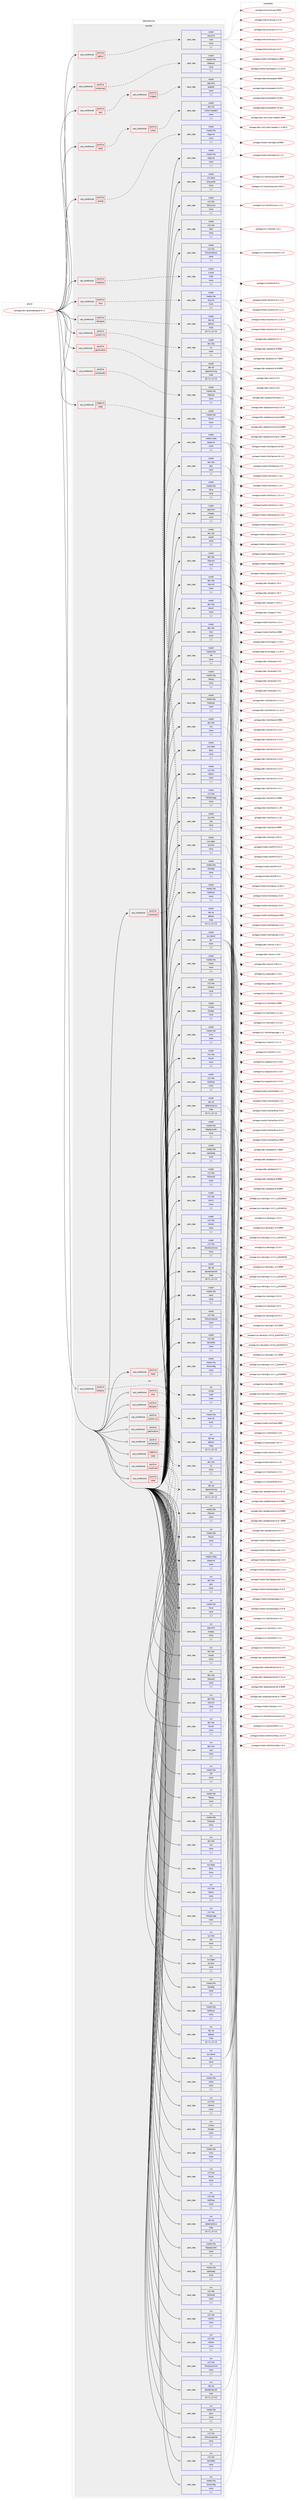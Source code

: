 digraph prolog {

# *************
# Graph options
# *************

newrank=true;
concentrate=true;
compound=true;
graph [rankdir=LR,fontname=Helvetica,fontsize=10,ranksep=1.5];#, ranksep=2.5, nodesep=0.2];
edge  [arrowhead=vee];
node  [fontname=Helvetica,fontsize=10];

# **********
# The ebuild
# **********

subgraph cluster_leftcol {
color=gray;
label=<<i>ebuild</i>>;
id [label="portage://dev-qt/qtwebengine-6.7.2", color=red, width=4, href="../dev-qt/qtwebengine-6.7.2.svg"];
}

# ****************
# The dependencies
# ****************

subgraph cluster_midcol {
color=gray;
label=<<i>dependencies</i>>;
subgraph cluster_compile {
fillcolor="#eeeeee";
style=filled;
label=<<i>compile</i>>;
subgraph cond42503 {
dependency171320 [label=<<TABLE BORDER="0" CELLBORDER="1" CELLSPACING="0" CELLPADDING="4"><TR><TD ROWSPAN="3" CELLPADDING="10">use_conditional</TD></TR><TR><TD>negative</TD></TR><TR><TD>vaapi</TD></TR></TABLE>>, shape=none, color=red];
subgraph pack127544 {
dependency171321 [label=<<TABLE BORDER="0" CELLBORDER="1" CELLSPACING="0" CELLPADDING="4" WIDTH="220"><TR><TD ROWSPAN="6" CELLPADDING="30">pack_dep</TD></TR><TR><TD WIDTH="110">install</TD></TR><TR><TD>media-libs</TD></TR><TR><TD>libvpx</TD></TR><TR><TD>none</TD></TR><TR><TD>[,,]</TD></TR></TABLE>>, shape=none, color=blue];
}
dependency171320:e -> dependency171321:w [weight=20,style="dashed",arrowhead="vee"];
}
id:e -> dependency171320:w [weight=20,style="solid",arrowhead="vee"];
subgraph cond42504 {
dependency171322 [label=<<TABLE BORDER="0" CELLBORDER="1" CELLSPACING="0" CELLPADDING="4"><TR><TD ROWSPAN="3" CELLPADDING="10">use_conditional</TD></TR><TR><TD>positive</TD></TR><TR><TD>alsa</TD></TR></TABLE>>, shape=none, color=red];
subgraph pack127545 {
dependency171323 [label=<<TABLE BORDER="0" CELLBORDER="1" CELLSPACING="0" CELLPADDING="4" WIDTH="220"><TR><TD ROWSPAN="6" CELLPADDING="30">pack_dep</TD></TR><TR><TD WIDTH="110">install</TD></TR><TR><TD>media-libs</TD></TR><TR><TD>alsa-lib</TD></TR><TR><TD>none</TD></TR><TR><TD>[,,]</TD></TR></TABLE>>, shape=none, color=blue];
}
dependency171322:e -> dependency171323:w [weight=20,style="dashed",arrowhead="vee"];
}
id:e -> dependency171322:w [weight=20,style="solid",arrowhead="vee"];
subgraph cond42505 {
dependency171324 [label=<<TABLE BORDER="0" CELLBORDER="1" CELLSPACING="0" CELLPADDING="4"><TR><TD ROWSPAN="3" CELLPADDING="10">use_conditional</TD></TR><TR><TD>positive</TD></TR><TR><TD>designer</TD></TR></TABLE>>, shape=none, color=red];
subgraph pack127546 {
dependency171325 [label=<<TABLE BORDER="0" CELLBORDER="1" CELLSPACING="0" CELLPADDING="4" WIDTH="220"><TR><TD ROWSPAN="6" CELLPADDING="30">pack_dep</TD></TR><TR><TD WIDTH="110">install</TD></TR><TR><TD>dev-qt</TD></TR><TR><TD>qttools</TD></TR><TR><TD>tilde</TD></TR><TR><TD>[6.7.2,,,6.7.2]</TD></TR></TABLE>>, shape=none, color=blue];
}
dependency171324:e -> dependency171325:w [weight=20,style="dashed",arrowhead="vee"];
}
id:e -> dependency171324:w [weight=20,style="solid",arrowhead="vee"];
subgraph cond42506 {
dependency171326 [label=<<TABLE BORDER="0" CELLBORDER="1" CELLSPACING="0" CELLPADDING="4"><TR><TD ROWSPAN="3" CELLPADDING="10">use_conditional</TD></TR><TR><TD>positive</TD></TR><TR><TD>geolocation</TD></TR></TABLE>>, shape=none, color=red];
subgraph pack127547 {
dependency171327 [label=<<TABLE BORDER="0" CELLBORDER="1" CELLSPACING="0" CELLPADDING="4" WIDTH="220"><TR><TD ROWSPAN="6" CELLPADDING="30">pack_dep</TD></TR><TR><TD WIDTH="110">install</TD></TR><TR><TD>dev-qt</TD></TR><TR><TD>qtpositioning</TD></TR><TR><TD>tilde</TD></TR><TR><TD>[6.7.2,,,6.7.2]</TD></TR></TABLE>>, shape=none, color=blue];
}
dependency171326:e -> dependency171327:w [weight=20,style="dashed",arrowhead="vee"];
}
id:e -> dependency171326:w [weight=20,style="solid",arrowhead="vee"];
subgraph cond42507 {
dependency171328 [label=<<TABLE BORDER="0" CELLBORDER="1" CELLSPACING="0" CELLPADDING="4"><TR><TD ROWSPAN="3" CELLPADDING="10">use_conditional</TD></TR><TR><TD>positive</TD></TR><TR><TD>kerberos</TD></TR></TABLE>>, shape=none, color=red];
subgraph pack127548 {
dependency171329 [label=<<TABLE BORDER="0" CELLBORDER="1" CELLSPACING="0" CELLPADDING="4" WIDTH="220"><TR><TD ROWSPAN="6" CELLPADDING="30">pack_dep</TD></TR><TR><TD WIDTH="110">install</TD></TR><TR><TD>virtual</TD></TR><TR><TD>krb5</TD></TR><TR><TD>none</TD></TR><TR><TD>[,,]</TD></TR></TABLE>>, shape=none, color=blue];
}
dependency171328:e -> dependency171329:w [weight=20,style="dashed",arrowhead="vee"];
}
id:e -> dependency171328:w [weight=20,style="solid",arrowhead="vee"];
subgraph cond42508 {
dependency171330 [label=<<TABLE BORDER="0" CELLBORDER="1" CELLSPACING="0" CELLPADDING="4"><TR><TD ROWSPAN="3" CELLPADDING="10">use_conditional</TD></TR><TR><TD>positive</TD></TR><TR><TD>opengl</TD></TR></TABLE>>, shape=none, color=red];
subgraph pack127549 {
dependency171331 [label=<<TABLE BORDER="0" CELLBORDER="1" CELLSPACING="0" CELLPADDING="4" WIDTH="220"><TR><TD ROWSPAN="6" CELLPADDING="30">pack_dep</TD></TR><TR><TD WIDTH="110">install</TD></TR><TR><TD>media-libs</TD></TR><TR><TD>libglvnd</TD></TR><TR><TD>none</TD></TR><TR><TD>[,,]</TD></TR></TABLE>>, shape=none, color=blue];
}
dependency171330:e -> dependency171331:w [weight=20,style="dashed",arrowhead="vee"];
}
id:e -> dependency171330:w [weight=20,style="solid",arrowhead="vee"];
subgraph cond42509 {
dependency171332 [label=<<TABLE BORDER="0" CELLBORDER="1" CELLSPACING="0" CELLPADDING="4"><TR><TD ROWSPAN="3" CELLPADDING="10">use_conditional</TD></TR><TR><TD>positive</TD></TR><TR><TD>pdfium</TD></TR></TABLE>>, shape=none, color=red];
subgraph pack127550 {
dependency171333 [label=<<TABLE BORDER="0" CELLBORDER="1" CELLSPACING="0" CELLPADDING="4" WIDTH="220"><TR><TD ROWSPAN="6" CELLPADDING="30">pack_dep</TD></TR><TR><TD WIDTH="110">install</TD></TR><TR><TD>net-print</TD></TR><TR><TD>cups</TD></TR><TR><TD>none</TD></TR><TR><TD>[,,]</TD></TR></TABLE>>, shape=none, color=blue];
}
dependency171332:e -> dependency171333:w [weight=20,style="dashed",arrowhead="vee"];
}
id:e -> dependency171332:w [weight=20,style="solid",arrowhead="vee"];
subgraph cond42510 {
dependency171334 [label=<<TABLE BORDER="0" CELLBORDER="1" CELLSPACING="0" CELLPADDING="4"><TR><TD ROWSPAN="3" CELLPADDING="10">use_conditional</TD></TR><TR><TD>positive</TD></TR><TR><TD>pulseaudio</TD></TR></TABLE>>, shape=none, color=red];
subgraph pack127551 {
dependency171335 [label=<<TABLE BORDER="0" CELLBORDER="1" CELLSPACING="0" CELLPADDING="4" WIDTH="220"><TR><TD ROWSPAN="6" CELLPADDING="30">pack_dep</TD></TR><TR><TD WIDTH="110">install</TD></TR><TR><TD>media-libs</TD></TR><TR><TD>libpulse</TD></TR><TR><TD>none</TD></TR><TR><TD>[,,]</TD></TR></TABLE>>, shape=none, color=blue];
}
dependency171334:e -> dependency171335:w [weight=20,style="dashed",arrowhead="vee"];
}
id:e -> dependency171334:w [weight=20,style="solid",arrowhead="vee"];
subgraph cond42511 {
dependency171336 [label=<<TABLE BORDER="0" CELLBORDER="1" CELLSPACING="0" CELLPADDING="4"><TR><TD ROWSPAN="3" CELLPADDING="10">use_conditional</TD></TR><TR><TD>positive</TD></TR><TR><TD>screencast</TD></TR></TABLE>>, shape=none, color=red];
subgraph pack127552 {
dependency171337 [label=<<TABLE BORDER="0" CELLBORDER="1" CELLSPACING="0" CELLPADDING="4" WIDTH="220"><TR><TD ROWSPAN="6" CELLPADDING="30">pack_dep</TD></TR><TR><TD WIDTH="110">install</TD></TR><TR><TD>dev-libs</TD></TR><TR><TD>glib</TD></TR><TR><TD>none</TD></TR><TR><TD>[,,]</TD></TR></TABLE>>, shape=none, color=blue];
}
dependency171336:e -> dependency171337:w [weight=20,style="dashed",arrowhead="vee"];
subgraph pack127553 {
dependency171338 [label=<<TABLE BORDER="0" CELLBORDER="1" CELLSPACING="0" CELLPADDING="4" WIDTH="220"><TR><TD ROWSPAN="6" CELLPADDING="30">pack_dep</TD></TR><TR><TD WIDTH="110">install</TD></TR><TR><TD>media-video</TD></TR><TR><TD>pipewire</TD></TR><TR><TD>none</TD></TR><TR><TD>[,,]</TD></TR></TABLE>>, shape=none, color=blue];
}
dependency171336:e -> dependency171338:w [weight=20,style="dashed",arrowhead="vee"];
}
id:e -> dependency171336:w [weight=20,style="solid",arrowhead="vee"];
subgraph cond42512 {
dependency171339 [label=<<TABLE BORDER="0" CELLBORDER="1" CELLSPACING="0" CELLPADDING="4"><TR><TD ROWSPAN="3" CELLPADDING="10">use_conditional</TD></TR><TR><TD>positive</TD></TR><TR><TD>screencast</TD></TR></TABLE>>, shape=none, color=red];
subgraph pack127554 {
dependency171340 [label=<<TABLE BORDER="0" CELLBORDER="1" CELLSPACING="0" CELLPADDING="4" WIDTH="220"><TR><TD ROWSPAN="6" CELLPADDING="30">pack_dep</TD></TR><TR><TD WIDTH="110">install</TD></TR><TR><TD>media-libs</TD></TR><TR><TD>libepoxy</TD></TR><TR><TD>none</TD></TR><TR><TD>[,,]</TD></TR></TABLE>>, shape=none, color=blue];
}
dependency171339:e -> dependency171340:w [weight=20,style="dashed",arrowhead="vee"];
}
id:e -> dependency171339:w [weight=20,style="solid",arrowhead="vee"];
subgraph cond42513 {
dependency171341 [label=<<TABLE BORDER="0" CELLBORDER="1" CELLSPACING="0" CELLPADDING="4"><TR><TD ROWSPAN="3" CELLPADDING="10">use_conditional</TD></TR><TR><TD>positive</TD></TR><TR><TD>system-icu</TD></TR></TABLE>>, shape=none, color=red];
subgraph pack127555 {
dependency171342 [label=<<TABLE BORDER="0" CELLBORDER="1" CELLSPACING="0" CELLPADDING="4" WIDTH="220"><TR><TD ROWSPAN="6" CELLPADDING="30">pack_dep</TD></TR><TR><TD WIDTH="110">install</TD></TR><TR><TD>dev-libs</TD></TR><TR><TD>icu</TD></TR><TR><TD>none</TD></TR><TR><TD>[,,]</TD></TR></TABLE>>, shape=none, color=blue];
}
dependency171341:e -> dependency171342:w [weight=20,style="dashed",arrowhead="vee"];
}
id:e -> dependency171341:w [weight=20,style="solid",arrowhead="vee"];
subgraph cond42514 {
dependency171343 [label=<<TABLE BORDER="0" CELLBORDER="1" CELLSPACING="0" CELLPADDING="4"><TR><TD ROWSPAN="3" CELLPADDING="10">use_conditional</TD></TR><TR><TD>positive</TD></TR><TR><TD>test</TD></TR></TABLE>>, shape=none, color=red];
subgraph cond42515 {
dependency171344 [label=<<TABLE BORDER="0" CELLBORDER="1" CELLSPACING="0" CELLPADDING="4"><TR><TD ROWSPAN="3" CELLPADDING="10">use_conditional</TD></TR><TR><TD>positive</TD></TR><TR><TD>widgets</TD></TR></TABLE>>, shape=none, color=red];
subgraph pack127556 {
dependency171345 [label=<<TABLE BORDER="0" CELLBORDER="1" CELLSPACING="0" CELLPADDING="4" WIDTH="220"><TR><TD ROWSPAN="6" CELLPADDING="30">pack_dep</TD></TR><TR><TD WIDTH="110">install</TD></TR><TR><TD>app-text</TD></TR><TR><TD>poppler</TD></TR><TR><TD>none</TD></TR><TR><TD>[,,]</TD></TR></TABLE>>, shape=none, color=blue];
}
dependency171344:e -> dependency171345:w [weight=20,style="dashed",arrowhead="vee"];
}
dependency171343:e -> dependency171344:w [weight=20,style="dashed",arrowhead="vee"];
}
id:e -> dependency171343:w [weight=20,style="solid",arrowhead="vee"];
subgraph cond42516 {
dependency171346 [label=<<TABLE BORDER="0" CELLBORDER="1" CELLSPACING="0" CELLPADDING="4"><TR><TD ROWSPAN="3" CELLPADDING="10">use_conditional</TD></TR><TR><TD>positive</TD></TR><TR><TD>vaapi</TD></TR></TABLE>>, shape=none, color=red];
subgraph cond42517 {
dependency171347 [label=<<TABLE BORDER="0" CELLBORDER="1" CELLSPACING="0" CELLPADDING="4"><TR><TD ROWSPAN="3" CELLPADDING="10">use_conditional</TD></TR><TR><TD>positive</TD></TR><TR><TD>vulkan</TD></TR></TABLE>>, shape=none, color=red];
subgraph pack127557 {
dependency171348 [label=<<TABLE BORDER="0" CELLBORDER="1" CELLSPACING="0" CELLPADDING="4" WIDTH="220"><TR><TD ROWSPAN="6" CELLPADDING="30">pack_dep</TD></TR><TR><TD WIDTH="110">install</TD></TR><TR><TD>dev-util</TD></TR><TR><TD>vulkan-headers</TD></TR><TR><TD>none</TD></TR><TR><TD>[,,]</TD></TR></TABLE>>, shape=none, color=blue];
}
dependency171347:e -> dependency171348:w [weight=20,style="dashed",arrowhead="vee"];
}
dependency171346:e -> dependency171347:w [weight=20,style="dashed",arrowhead="vee"];
}
id:e -> dependency171346:w [weight=20,style="solid",arrowhead="vee"];
subgraph cond42518 {
dependency171349 [label=<<TABLE BORDER="0" CELLBORDER="1" CELLSPACING="0" CELLPADDING="4"><TR><TD ROWSPAN="3" CELLPADDING="10">use_conditional</TD></TR><TR><TD>positive</TD></TR><TR><TD>vaapi</TD></TR></TABLE>>, shape=none, color=red];
subgraph pack127558 {
dependency171350 [label=<<TABLE BORDER="0" CELLBORDER="1" CELLSPACING="0" CELLPADDING="4" WIDTH="220"><TR><TD ROWSPAN="6" CELLPADDING="30">pack_dep</TD></TR><TR><TD WIDTH="110">install</TD></TR><TR><TD>media-libs</TD></TR><TR><TD>libva</TD></TR><TR><TD>none</TD></TR><TR><TD>[,,]</TD></TR></TABLE>>, shape=none, color=blue];
}
dependency171349:e -> dependency171350:w [weight=20,style="dashed",arrowhead="vee"];
}
id:e -> dependency171349:w [weight=20,style="solid",arrowhead="vee"];
subgraph pack127559 {
dependency171351 [label=<<TABLE BORDER="0" CELLBORDER="1" CELLSPACING="0" CELLPADDING="4" WIDTH="220"><TR><TD ROWSPAN="6" CELLPADDING="30">pack_dep</TD></TR><TR><TD WIDTH="110">install</TD></TR><TR><TD>app-arch</TD></TR><TR><TD>snappy</TD></TR><TR><TD>none</TD></TR><TR><TD>[,,]</TD></TR></TABLE>>, shape=none, color=blue];
}
id:e -> dependency171351:w [weight=20,style="solid",arrowhead="vee"];
subgraph pack127560 {
dependency171352 [label=<<TABLE BORDER="0" CELLBORDER="1" CELLSPACING="0" CELLPADDING="4" WIDTH="220"><TR><TD ROWSPAN="6" CELLPADDING="30">pack_dep</TD></TR><TR><TD WIDTH="110">install</TD></TR><TR><TD>dev-libs</TD></TR><TR><TD>expat</TD></TR><TR><TD>none</TD></TR><TR><TD>[,,]</TD></TR></TABLE>>, shape=none, color=blue];
}
id:e -> dependency171352:w [weight=20,style="solid",arrowhead="vee"];
subgraph pack127561 {
dependency171353 [label=<<TABLE BORDER="0" CELLBORDER="1" CELLSPACING="0" CELLPADDING="4" WIDTH="220"><TR><TD ROWSPAN="6" CELLPADDING="30">pack_dep</TD></TR><TR><TD WIDTH="110">install</TD></TR><TR><TD>dev-libs</TD></TR><TR><TD>libevent</TD></TR><TR><TD>none</TD></TR><TR><TD>[,,]</TD></TR></TABLE>>, shape=none, color=blue];
}
id:e -> dependency171353:w [weight=20,style="solid",arrowhead="vee"];
subgraph pack127562 {
dependency171354 [label=<<TABLE BORDER="0" CELLBORDER="1" CELLSPACING="0" CELLPADDING="4" WIDTH="220"><TR><TD ROWSPAN="6" CELLPADDING="30">pack_dep</TD></TR><TR><TD WIDTH="110">install</TD></TR><TR><TD>dev-libs</TD></TR><TR><TD>libxml2</TD></TR><TR><TD>none</TD></TR><TR><TD>[,,]</TD></TR></TABLE>>, shape=none, color=blue];
}
id:e -> dependency171354:w [weight=20,style="solid",arrowhead="vee"];
subgraph pack127563 {
dependency171355 [label=<<TABLE BORDER="0" CELLBORDER="1" CELLSPACING="0" CELLPADDING="4" WIDTH="220"><TR><TD ROWSPAN="6" CELLPADDING="30">pack_dep</TD></TR><TR><TD WIDTH="110">install</TD></TR><TR><TD>dev-libs</TD></TR><TR><TD>libxslt</TD></TR><TR><TD>none</TD></TR><TR><TD>[,,]</TD></TR></TABLE>>, shape=none, color=blue];
}
id:e -> dependency171355:w [weight=20,style="solid",arrowhead="vee"];
subgraph pack127564 {
dependency171356 [label=<<TABLE BORDER="0" CELLBORDER="1" CELLSPACING="0" CELLPADDING="4" WIDTH="220"><TR><TD ROWSPAN="6" CELLPADDING="30">pack_dep</TD></TR><TR><TD WIDTH="110">install</TD></TR><TR><TD>dev-libs</TD></TR><TR><TD>nspr</TD></TR><TR><TD>none</TD></TR><TR><TD>[,,]</TD></TR></TABLE>>, shape=none, color=blue];
}
id:e -> dependency171356:w [weight=20,style="solid",arrowhead="vee"];
subgraph pack127565 {
dependency171357 [label=<<TABLE BORDER="0" CELLBORDER="1" CELLSPACING="0" CELLPADDING="4" WIDTH="220"><TR><TD ROWSPAN="6" CELLPADDING="30">pack_dep</TD></TR><TR><TD WIDTH="110">install</TD></TR><TR><TD>dev-libs</TD></TR><TR><TD>nss</TD></TR><TR><TD>none</TD></TR><TR><TD>[,,]</TD></TR></TABLE>>, shape=none, color=blue];
}
id:e -> dependency171357:w [weight=20,style="solid",arrowhead="vee"];
subgraph pack127566 {
dependency171358 [label=<<TABLE BORDER="0" CELLBORDER="1" CELLSPACING="0" CELLPADDING="4" WIDTH="220"><TR><TD ROWSPAN="6" CELLPADDING="30">pack_dep</TD></TR><TR><TD WIDTH="110">install</TD></TR><TR><TD>dev-qt</TD></TR><TR><TD>qtbase</TD></TR><TR><TD>tilde</TD></TR><TR><TD>[6.7.2,,,6.7.2]</TD></TR></TABLE>>, shape=none, color=blue];
}
id:e -> dependency171358:w [weight=20,style="solid",arrowhead="vee"];
subgraph pack127567 {
dependency171359 [label=<<TABLE BORDER="0" CELLBORDER="1" CELLSPACING="0" CELLPADDING="4" WIDTH="220"><TR><TD ROWSPAN="6" CELLPADDING="30">pack_dep</TD></TR><TR><TD WIDTH="110">install</TD></TR><TR><TD>dev-qt</TD></TR><TR><TD>qtdeclarative</TD></TR><TR><TD>tilde</TD></TR><TR><TD>[6.7.2,,,6.7.2]</TD></TR></TABLE>>, shape=none, color=blue];
}
id:e -> dependency171359:w [weight=20,style="solid",arrowhead="vee"];
subgraph pack127568 {
dependency171360 [label=<<TABLE BORDER="0" CELLBORDER="1" CELLSPACING="0" CELLPADDING="4" WIDTH="220"><TR><TD ROWSPAN="6" CELLPADDING="30">pack_dep</TD></TR><TR><TD WIDTH="110">install</TD></TR><TR><TD>dev-qt</TD></TR><TR><TD>qtwebchannel</TD></TR><TR><TD>tilde</TD></TR><TR><TD>[6.7.2,,,6.7.2]</TD></TR></TABLE>>, shape=none, color=blue];
}
id:e -> dependency171360:w [weight=20,style="solid",arrowhead="vee"];
subgraph pack127569 {
dependency171361 [label=<<TABLE BORDER="0" CELLBORDER="1" CELLSPACING="0" CELLPADDING="4" WIDTH="220"><TR><TD ROWSPAN="6" CELLPADDING="30">pack_dep</TD></TR><TR><TD WIDTH="110">install</TD></TR><TR><TD>media-libs</TD></TR><TR><TD>fontconfig</TD></TR><TR><TD>none</TD></TR><TR><TD>[,,]</TD></TR></TABLE>>, shape=none, color=blue];
}
id:e -> dependency171361:w [weight=20,style="solid",arrowhead="vee"];
subgraph pack127570 {
dependency171362 [label=<<TABLE BORDER="0" CELLBORDER="1" CELLSPACING="0" CELLPADDING="4" WIDTH="220"><TR><TD ROWSPAN="6" CELLPADDING="30">pack_dep</TD></TR><TR><TD WIDTH="110">install</TD></TR><TR><TD>media-libs</TD></TR><TR><TD>freetype</TD></TR><TR><TD>none</TD></TR><TR><TD>[,,]</TD></TR></TABLE>>, shape=none, color=blue];
}
id:e -> dependency171362:w [weight=20,style="solid",arrowhead="vee"];
subgraph pack127571 {
dependency171363 [label=<<TABLE BORDER="0" CELLBORDER="1" CELLSPACING="0" CELLPADDING="4" WIDTH="220"><TR><TD ROWSPAN="6" CELLPADDING="30">pack_dep</TD></TR><TR><TD WIDTH="110">install</TD></TR><TR><TD>media-libs</TD></TR><TR><TD>harfbuzz</TD></TR><TR><TD>none</TD></TR><TR><TD>[,,]</TD></TR></TABLE>>, shape=none, color=blue];
}
id:e -> dependency171363:w [weight=20,style="solid",arrowhead="vee"];
subgraph pack127572 {
dependency171364 [label=<<TABLE BORDER="0" CELLBORDER="1" CELLSPACING="0" CELLPADDING="4" WIDTH="220"><TR><TD ROWSPAN="6" CELLPADDING="30">pack_dep</TD></TR><TR><TD WIDTH="110">install</TD></TR><TR><TD>media-libs</TD></TR><TR><TD>lcms</TD></TR><TR><TD>none</TD></TR><TR><TD>[,,]</TD></TR></TABLE>>, shape=none, color=blue];
}
id:e -> dependency171364:w [weight=20,style="solid",arrowhead="vee"];
subgraph pack127573 {
dependency171365 [label=<<TABLE BORDER="0" CELLBORDER="1" CELLSPACING="0" CELLPADDING="4" WIDTH="220"><TR><TD ROWSPAN="6" CELLPADDING="30">pack_dep</TD></TR><TR><TD WIDTH="110">install</TD></TR><TR><TD>media-libs</TD></TR><TR><TD>libglvnd</TD></TR><TR><TD>none</TD></TR><TR><TD>[,,]</TD></TR></TABLE>>, shape=none, color=blue];
}
id:e -> dependency171365:w [weight=20,style="solid",arrowhead="vee"];
subgraph pack127574 {
dependency171366 [label=<<TABLE BORDER="0" CELLBORDER="1" CELLSPACING="0" CELLPADDING="4" WIDTH="220"><TR><TD ROWSPAN="6" CELLPADDING="30">pack_dep</TD></TR><TR><TD WIDTH="110">install</TD></TR><TR><TD>media-libs</TD></TR><TR><TD>libjpeg-turbo</TD></TR><TR><TD>none</TD></TR><TR><TD>[,,]</TD></TR></TABLE>>, shape=none, color=blue];
}
id:e -> dependency171366:w [weight=20,style="solid",arrowhead="vee"];
subgraph pack127575 {
dependency171367 [label=<<TABLE BORDER="0" CELLBORDER="1" CELLSPACING="0" CELLPADDING="4" WIDTH="220"><TR><TD ROWSPAN="6" CELLPADDING="30">pack_dep</TD></TR><TR><TD WIDTH="110">install</TD></TR><TR><TD>media-libs</TD></TR><TR><TD>libpng</TD></TR><TR><TD>none</TD></TR><TR><TD>[,,]</TD></TR></TABLE>>, shape=none, color=blue];
}
id:e -> dependency171367:w [weight=20,style="solid",arrowhead="vee"];
subgraph pack127576 {
dependency171368 [label=<<TABLE BORDER="0" CELLBORDER="1" CELLSPACING="0" CELLPADDING="4" WIDTH="220"><TR><TD ROWSPAN="6" CELLPADDING="30">pack_dep</TD></TR><TR><TD WIDTH="110">install</TD></TR><TR><TD>media-libs</TD></TR><TR><TD>libwebp</TD></TR><TR><TD>none</TD></TR><TR><TD>[,,]</TD></TR></TABLE>>, shape=none, color=blue];
}
id:e -> dependency171368:w [weight=20,style="solid",arrowhead="vee"];
subgraph pack127577 {
dependency171369 [label=<<TABLE BORDER="0" CELLBORDER="1" CELLSPACING="0" CELLPADDING="4" WIDTH="220"><TR><TD ROWSPAN="6" CELLPADDING="30">pack_dep</TD></TR><TR><TD WIDTH="110">install</TD></TR><TR><TD>media-libs</TD></TR><TR><TD>mesa</TD></TR><TR><TD>none</TD></TR><TR><TD>[,,]</TD></TR></TABLE>>, shape=none, color=blue];
}
id:e -> dependency171369:w [weight=20,style="solid",arrowhead="vee"];
subgraph pack127578 {
dependency171370 [label=<<TABLE BORDER="0" CELLBORDER="1" CELLSPACING="0" CELLPADDING="4" WIDTH="220"><TR><TD ROWSPAN="6" CELLPADDING="30">pack_dep</TD></TR><TR><TD WIDTH="110">install</TD></TR><TR><TD>media-libs</TD></TR><TR><TD>openjpeg</TD></TR><TR><TD>none</TD></TR><TR><TD>[,,]</TD></TR></TABLE>>, shape=none, color=blue];
}
id:e -> dependency171370:w [weight=20,style="solid",arrowhead="vee"];
subgraph pack127579 {
dependency171371 [label=<<TABLE BORDER="0" CELLBORDER="1" CELLSPACING="0" CELLPADDING="4" WIDTH="220"><TR><TD ROWSPAN="6" CELLPADDING="30">pack_dep</TD></TR><TR><TD WIDTH="110">install</TD></TR><TR><TD>media-libs</TD></TR><TR><TD>opus</TD></TR><TR><TD>none</TD></TR><TR><TD>[,,]</TD></TR></TABLE>>, shape=none, color=blue];
}
id:e -> dependency171371:w [weight=20,style="solid",arrowhead="vee"];
subgraph pack127580 {
dependency171372 [label=<<TABLE BORDER="0" CELLBORDER="1" CELLSPACING="0" CELLPADDING="4" WIDTH="220"><TR><TD ROWSPAN="6" CELLPADDING="30">pack_dep</TD></TR><TR><TD WIDTH="110">install</TD></TR><TR><TD>media-libs</TD></TR><TR><TD>tiff</TD></TR><TR><TD>none</TD></TR><TR><TD>[,,]</TD></TR></TABLE>>, shape=none, color=blue];
}
id:e -> dependency171372:w [weight=20,style="solid",arrowhead="vee"];
subgraph pack127581 {
dependency171373 [label=<<TABLE BORDER="0" CELLBORDER="1" CELLSPACING="0" CELLPADDING="4" WIDTH="220"><TR><TD ROWSPAN="6" CELLPADDING="30">pack_dep</TD></TR><TR><TD WIDTH="110">install</TD></TR><TR><TD>sys-apps</TD></TR><TR><TD>dbus</TD></TR><TR><TD>none</TD></TR><TR><TD>[,,]</TD></TR></TABLE>>, shape=none, color=blue];
}
id:e -> dependency171373:w [weight=20,style="solid",arrowhead="vee"];
subgraph pack127582 {
dependency171374 [label=<<TABLE BORDER="0" CELLBORDER="1" CELLSPACING="0" CELLPADDING="4" WIDTH="220"><TR><TD ROWSPAN="6" CELLPADDING="30">pack_dep</TD></TR><TR><TD WIDTH="110">install</TD></TR><TR><TD>sys-apps</TD></TR><TR><TD>pciutils</TD></TR><TR><TD>none</TD></TR><TR><TD>[,,]</TD></TR></TABLE>>, shape=none, color=blue];
}
id:e -> dependency171374:w [weight=20,style="solid",arrowhead="vee"];
subgraph pack127583 {
dependency171375 [label=<<TABLE BORDER="0" CELLBORDER="1" CELLSPACING="0" CELLPADDING="4" WIDTH="220"><TR><TD ROWSPAN="6" CELLPADDING="30">pack_dep</TD></TR><TR><TD WIDTH="110">install</TD></TR><TR><TD>sys-devel</TD></TR><TR><TD>gcc</TD></TR><TR><TD>none</TD></TR><TR><TD>[,,]</TD></TR></TABLE>>, shape=none, color=blue];
}
id:e -> dependency171375:w [weight=20,style="solid",arrowhead="vee"];
subgraph pack127584 {
dependency171376 [label=<<TABLE BORDER="0" CELLBORDER="1" CELLSPACING="0" CELLPADDING="4" WIDTH="220"><TR><TD ROWSPAN="6" CELLPADDING="30">pack_dep</TD></TR><TR><TD WIDTH="110">install</TD></TR><TR><TD>sys-libs</TD></TR><TR><TD>zlib</TD></TR><TR><TD>none</TD></TR><TR><TD>[,,]</TD></TR></TABLE>>, shape=none, color=blue];
}
id:e -> dependency171376:w [weight=20,style="solid",arrowhead="vee"];
subgraph pack127585 {
dependency171377 [label=<<TABLE BORDER="0" CELLBORDER="1" CELLSPACING="0" CELLPADDING="4" WIDTH="220"><TR><TD ROWSPAN="6" CELLPADDING="30">pack_dep</TD></TR><TR><TD WIDTH="110">install</TD></TR><TR><TD>virtual</TD></TR><TR><TD>libudev</TD></TR><TR><TD>none</TD></TR><TR><TD>[,,]</TD></TR></TABLE>>, shape=none, color=blue];
}
id:e -> dependency171377:w [weight=20,style="solid",arrowhead="vee"];
subgraph pack127586 {
dependency171378 [label=<<TABLE BORDER="0" CELLBORDER="1" CELLSPACING="0" CELLPADDING="4" WIDTH="220"><TR><TD ROWSPAN="6" CELLPADDING="30">pack_dep</TD></TR><TR><TD WIDTH="110">install</TD></TR><TR><TD>x11-base</TD></TR><TR><TD>xorg-proto</TD></TR><TR><TD>none</TD></TR><TR><TD>[,,]</TD></TR></TABLE>>, shape=none, color=blue];
}
id:e -> dependency171378:w [weight=20,style="solid",arrowhead="vee"];
subgraph pack127587 {
dependency171379 [label=<<TABLE BORDER="0" CELLBORDER="1" CELLSPACING="0" CELLPADDING="4" WIDTH="220"><TR><TD ROWSPAN="6" CELLPADDING="30">pack_dep</TD></TR><TR><TD WIDTH="110">install</TD></TR><TR><TD>x11-libs</TD></TR><TR><TD>libX11</TD></TR><TR><TD>none</TD></TR><TR><TD>[,,]</TD></TR></TABLE>>, shape=none, color=blue];
}
id:e -> dependency171379:w [weight=20,style="solid",arrowhead="vee"];
subgraph pack127588 {
dependency171380 [label=<<TABLE BORDER="0" CELLBORDER="1" CELLSPACING="0" CELLPADDING="4" WIDTH="220"><TR><TD ROWSPAN="6" CELLPADDING="30">pack_dep</TD></TR><TR><TD WIDTH="110">install</TD></TR><TR><TD>x11-libs</TD></TR><TR><TD>libXcomposite</TD></TR><TR><TD>none</TD></TR><TR><TD>[,,]</TD></TR></TABLE>>, shape=none, color=blue];
}
id:e -> dependency171380:w [weight=20,style="solid",arrowhead="vee"];
subgraph pack127589 {
dependency171381 [label=<<TABLE BORDER="0" CELLBORDER="1" CELLSPACING="0" CELLPADDING="4" WIDTH="220"><TR><TD ROWSPAN="6" CELLPADDING="30">pack_dep</TD></TR><TR><TD WIDTH="110">install</TD></TR><TR><TD>x11-libs</TD></TR><TR><TD>libXcursor</TD></TR><TR><TD>none</TD></TR><TR><TD>[,,]</TD></TR></TABLE>>, shape=none, color=blue];
}
id:e -> dependency171381:w [weight=20,style="solid",arrowhead="vee"];
subgraph pack127590 {
dependency171382 [label=<<TABLE BORDER="0" CELLBORDER="1" CELLSPACING="0" CELLPADDING="4" WIDTH="220"><TR><TD ROWSPAN="6" CELLPADDING="30">pack_dep</TD></TR><TR><TD WIDTH="110">install</TD></TR><TR><TD>x11-libs</TD></TR><TR><TD>libXdamage</TD></TR><TR><TD>none</TD></TR><TR><TD>[,,]</TD></TR></TABLE>>, shape=none, color=blue];
}
id:e -> dependency171382:w [weight=20,style="solid",arrowhead="vee"];
subgraph pack127591 {
dependency171383 [label=<<TABLE BORDER="0" CELLBORDER="1" CELLSPACING="0" CELLPADDING="4" WIDTH="220"><TR><TD ROWSPAN="6" CELLPADDING="30">pack_dep</TD></TR><TR><TD WIDTH="110">install</TD></TR><TR><TD>x11-libs</TD></TR><TR><TD>libXext</TD></TR><TR><TD>none</TD></TR><TR><TD>[,,]</TD></TR></TABLE>>, shape=none, color=blue];
}
id:e -> dependency171383:w [weight=20,style="solid",arrowhead="vee"];
subgraph pack127592 {
dependency171384 [label=<<TABLE BORDER="0" CELLBORDER="1" CELLSPACING="0" CELLPADDING="4" WIDTH="220"><TR><TD ROWSPAN="6" CELLPADDING="30">pack_dep</TD></TR><TR><TD WIDTH="110">install</TD></TR><TR><TD>x11-libs</TD></TR><TR><TD>libXfixes</TD></TR><TR><TD>none</TD></TR><TR><TD>[,,]</TD></TR></TABLE>>, shape=none, color=blue];
}
id:e -> dependency171384:w [weight=20,style="solid",arrowhead="vee"];
subgraph pack127593 {
dependency171385 [label=<<TABLE BORDER="0" CELLBORDER="1" CELLSPACING="0" CELLPADDING="4" WIDTH="220"><TR><TD ROWSPAN="6" CELLPADDING="30">pack_dep</TD></TR><TR><TD WIDTH="110">install</TD></TR><TR><TD>x11-libs</TD></TR><TR><TD>libXi</TD></TR><TR><TD>none</TD></TR><TR><TD>[,,]</TD></TR></TABLE>>, shape=none, color=blue];
}
id:e -> dependency171385:w [weight=20,style="solid",arrowhead="vee"];
subgraph pack127594 {
dependency171386 [label=<<TABLE BORDER="0" CELLBORDER="1" CELLSPACING="0" CELLPADDING="4" WIDTH="220"><TR><TD ROWSPAN="6" CELLPADDING="30">pack_dep</TD></TR><TR><TD WIDTH="110">install</TD></TR><TR><TD>x11-libs</TD></TR><TR><TD>libXrandr</TD></TR><TR><TD>none</TD></TR><TR><TD>[,,]</TD></TR></TABLE>>, shape=none, color=blue];
}
id:e -> dependency171386:w [weight=20,style="solid",arrowhead="vee"];
subgraph pack127595 {
dependency171387 [label=<<TABLE BORDER="0" CELLBORDER="1" CELLSPACING="0" CELLPADDING="4" WIDTH="220"><TR><TD ROWSPAN="6" CELLPADDING="30">pack_dep</TD></TR><TR><TD WIDTH="110">install</TD></TR><TR><TD>x11-libs</TD></TR><TR><TD>libXtst</TD></TR><TR><TD>none</TD></TR><TR><TD>[,,]</TD></TR></TABLE>>, shape=none, color=blue];
}
id:e -> dependency171387:w [weight=20,style="solid",arrowhead="vee"];
subgraph pack127596 {
dependency171388 [label=<<TABLE BORDER="0" CELLBORDER="1" CELLSPACING="0" CELLPADDING="4" WIDTH="220"><TR><TD ROWSPAN="6" CELLPADDING="30">pack_dep</TD></TR><TR><TD WIDTH="110">install</TD></TR><TR><TD>x11-libs</TD></TR><TR><TD>libdrm</TD></TR><TR><TD>none</TD></TR><TR><TD>[,,]</TD></TR></TABLE>>, shape=none, color=blue];
}
id:e -> dependency171388:w [weight=20,style="solid",arrowhead="vee"];
subgraph pack127597 {
dependency171389 [label=<<TABLE BORDER="0" CELLBORDER="1" CELLSPACING="0" CELLPADDING="4" WIDTH="220"><TR><TD ROWSPAN="6" CELLPADDING="30">pack_dep</TD></TR><TR><TD WIDTH="110">install</TD></TR><TR><TD>x11-libs</TD></TR><TR><TD>libxcb</TD></TR><TR><TD>none</TD></TR><TR><TD>[,,]</TD></TR></TABLE>>, shape=none, color=blue];
}
id:e -> dependency171389:w [weight=20,style="solid",arrowhead="vee"];
subgraph pack127598 {
dependency171390 [label=<<TABLE BORDER="0" CELLBORDER="1" CELLSPACING="0" CELLPADDING="4" WIDTH="220"><TR><TD ROWSPAN="6" CELLPADDING="30">pack_dep</TD></TR><TR><TD WIDTH="110">install</TD></TR><TR><TD>x11-libs</TD></TR><TR><TD>libxkbcommon</TD></TR><TR><TD>none</TD></TR><TR><TD>[,,]</TD></TR></TABLE>>, shape=none, color=blue];
}
id:e -> dependency171390:w [weight=20,style="solid",arrowhead="vee"];
subgraph pack127599 {
dependency171391 [label=<<TABLE BORDER="0" CELLBORDER="1" CELLSPACING="0" CELLPADDING="4" WIDTH="220"><TR><TD ROWSPAN="6" CELLPADDING="30">pack_dep</TD></TR><TR><TD WIDTH="110">install</TD></TR><TR><TD>x11-libs</TD></TR><TR><TD>libxkbfile</TD></TR><TR><TD>none</TD></TR><TR><TD>[,,]</TD></TR></TABLE>>, shape=none, color=blue];
}
id:e -> dependency171391:w [weight=20,style="solid",arrowhead="vee"];
subgraph pack127600 {
dependency171392 [label=<<TABLE BORDER="0" CELLBORDER="1" CELLSPACING="0" CELLPADDING="4" WIDTH="220"><TR><TD ROWSPAN="6" CELLPADDING="30">pack_dep</TD></TR><TR><TD WIDTH="110">install</TD></TR><TR><TD>x11-libs</TD></TR><TR><TD>libxshmfence</TD></TR><TR><TD>none</TD></TR><TR><TD>[,,]</TD></TR></TABLE>>, shape=none, color=blue];
}
id:e -> dependency171392:w [weight=20,style="solid",arrowhead="vee"];
}
subgraph cluster_compileandrun {
fillcolor="#eeeeee";
style=filled;
label=<<i>compile and run</i>>;
}
subgraph cluster_run {
fillcolor="#eeeeee";
style=filled;
label=<<i>run</i>>;
subgraph cond42519 {
dependency171393 [label=<<TABLE BORDER="0" CELLBORDER="1" CELLSPACING="0" CELLPADDING="4"><TR><TD ROWSPAN="3" CELLPADDING="10">use_conditional</TD></TR><TR><TD>negative</TD></TR><TR><TD>vaapi</TD></TR></TABLE>>, shape=none, color=red];
subgraph pack127601 {
dependency171394 [label=<<TABLE BORDER="0" CELLBORDER="1" CELLSPACING="0" CELLPADDING="4" WIDTH="220"><TR><TD ROWSPAN="6" CELLPADDING="30">pack_dep</TD></TR><TR><TD WIDTH="110">run</TD></TR><TR><TD>media-libs</TD></TR><TR><TD>libvpx</TD></TR><TR><TD>none</TD></TR><TR><TD>[,,]</TD></TR></TABLE>>, shape=none, color=blue];
}
dependency171393:e -> dependency171394:w [weight=20,style="dashed",arrowhead="vee"];
}
id:e -> dependency171393:w [weight=20,style="solid",arrowhead="odot"];
subgraph cond42520 {
dependency171395 [label=<<TABLE BORDER="0" CELLBORDER="1" CELLSPACING="0" CELLPADDING="4"><TR><TD ROWSPAN="3" CELLPADDING="10">use_conditional</TD></TR><TR><TD>positive</TD></TR><TR><TD>alsa</TD></TR></TABLE>>, shape=none, color=red];
subgraph pack127602 {
dependency171396 [label=<<TABLE BORDER="0" CELLBORDER="1" CELLSPACING="0" CELLPADDING="4" WIDTH="220"><TR><TD ROWSPAN="6" CELLPADDING="30">pack_dep</TD></TR><TR><TD WIDTH="110">run</TD></TR><TR><TD>media-libs</TD></TR><TR><TD>alsa-lib</TD></TR><TR><TD>none</TD></TR><TR><TD>[,,]</TD></TR></TABLE>>, shape=none, color=blue];
}
dependency171395:e -> dependency171396:w [weight=20,style="dashed",arrowhead="vee"];
}
id:e -> dependency171395:w [weight=20,style="solid",arrowhead="odot"];
subgraph cond42521 {
dependency171397 [label=<<TABLE BORDER="0" CELLBORDER="1" CELLSPACING="0" CELLPADDING="4"><TR><TD ROWSPAN="3" CELLPADDING="10">use_conditional</TD></TR><TR><TD>positive</TD></TR><TR><TD>designer</TD></TR></TABLE>>, shape=none, color=red];
subgraph pack127603 {
dependency171398 [label=<<TABLE BORDER="0" CELLBORDER="1" CELLSPACING="0" CELLPADDING="4" WIDTH="220"><TR><TD ROWSPAN="6" CELLPADDING="30">pack_dep</TD></TR><TR><TD WIDTH="110">run</TD></TR><TR><TD>dev-qt</TD></TR><TR><TD>qttools</TD></TR><TR><TD>tilde</TD></TR><TR><TD>[6.7.2,,,6.7.2]</TD></TR></TABLE>>, shape=none, color=blue];
}
dependency171397:e -> dependency171398:w [weight=20,style="dashed",arrowhead="vee"];
}
id:e -> dependency171397:w [weight=20,style="solid",arrowhead="odot"];
subgraph cond42522 {
dependency171399 [label=<<TABLE BORDER="0" CELLBORDER="1" CELLSPACING="0" CELLPADDING="4"><TR><TD ROWSPAN="3" CELLPADDING="10">use_conditional</TD></TR><TR><TD>positive</TD></TR><TR><TD>geolocation</TD></TR></TABLE>>, shape=none, color=red];
subgraph pack127604 {
dependency171400 [label=<<TABLE BORDER="0" CELLBORDER="1" CELLSPACING="0" CELLPADDING="4" WIDTH="220"><TR><TD ROWSPAN="6" CELLPADDING="30">pack_dep</TD></TR><TR><TD WIDTH="110">run</TD></TR><TR><TD>dev-qt</TD></TR><TR><TD>qtpositioning</TD></TR><TR><TD>tilde</TD></TR><TR><TD>[6.7.2,,,6.7.2]</TD></TR></TABLE>>, shape=none, color=blue];
}
dependency171399:e -> dependency171400:w [weight=20,style="dashed",arrowhead="vee"];
}
id:e -> dependency171399:w [weight=20,style="solid",arrowhead="odot"];
subgraph cond42523 {
dependency171401 [label=<<TABLE BORDER="0" CELLBORDER="1" CELLSPACING="0" CELLPADDING="4"><TR><TD ROWSPAN="3" CELLPADDING="10">use_conditional</TD></TR><TR><TD>positive</TD></TR><TR><TD>kerberos</TD></TR></TABLE>>, shape=none, color=red];
subgraph pack127605 {
dependency171402 [label=<<TABLE BORDER="0" CELLBORDER="1" CELLSPACING="0" CELLPADDING="4" WIDTH="220"><TR><TD ROWSPAN="6" CELLPADDING="30">pack_dep</TD></TR><TR><TD WIDTH="110">run</TD></TR><TR><TD>virtual</TD></TR><TR><TD>krb5</TD></TR><TR><TD>none</TD></TR><TR><TD>[,,]</TD></TR></TABLE>>, shape=none, color=blue];
}
dependency171401:e -> dependency171402:w [weight=20,style="dashed",arrowhead="vee"];
}
id:e -> dependency171401:w [weight=20,style="solid",arrowhead="odot"];
subgraph cond42524 {
dependency171403 [label=<<TABLE BORDER="0" CELLBORDER="1" CELLSPACING="0" CELLPADDING="4"><TR><TD ROWSPAN="3" CELLPADDING="10">use_conditional</TD></TR><TR><TD>positive</TD></TR><TR><TD>pulseaudio</TD></TR></TABLE>>, shape=none, color=red];
subgraph pack127606 {
dependency171404 [label=<<TABLE BORDER="0" CELLBORDER="1" CELLSPACING="0" CELLPADDING="4" WIDTH="220"><TR><TD ROWSPAN="6" CELLPADDING="30">pack_dep</TD></TR><TR><TD WIDTH="110">run</TD></TR><TR><TD>media-libs</TD></TR><TR><TD>libpulse</TD></TR><TR><TD>none</TD></TR><TR><TD>[,,]</TD></TR></TABLE>>, shape=none, color=blue];
}
dependency171403:e -> dependency171404:w [weight=20,style="dashed",arrowhead="vee"];
}
id:e -> dependency171403:w [weight=20,style="solid",arrowhead="odot"];
subgraph cond42525 {
dependency171405 [label=<<TABLE BORDER="0" CELLBORDER="1" CELLSPACING="0" CELLPADDING="4"><TR><TD ROWSPAN="3" CELLPADDING="10">use_conditional</TD></TR><TR><TD>positive</TD></TR><TR><TD>screencast</TD></TR></TABLE>>, shape=none, color=red];
subgraph pack127607 {
dependency171406 [label=<<TABLE BORDER="0" CELLBORDER="1" CELLSPACING="0" CELLPADDING="4" WIDTH="220"><TR><TD ROWSPAN="6" CELLPADDING="30">pack_dep</TD></TR><TR><TD WIDTH="110">run</TD></TR><TR><TD>dev-libs</TD></TR><TR><TD>glib</TD></TR><TR><TD>none</TD></TR><TR><TD>[,,]</TD></TR></TABLE>>, shape=none, color=blue];
}
dependency171405:e -> dependency171406:w [weight=20,style="dashed",arrowhead="vee"];
subgraph pack127608 {
dependency171407 [label=<<TABLE BORDER="0" CELLBORDER="1" CELLSPACING="0" CELLPADDING="4" WIDTH="220"><TR><TD ROWSPAN="6" CELLPADDING="30">pack_dep</TD></TR><TR><TD WIDTH="110">run</TD></TR><TR><TD>media-video</TD></TR><TR><TD>pipewire</TD></TR><TR><TD>none</TD></TR><TR><TD>[,,]</TD></TR></TABLE>>, shape=none, color=blue];
}
dependency171405:e -> dependency171407:w [weight=20,style="dashed",arrowhead="vee"];
}
id:e -> dependency171405:w [weight=20,style="solid",arrowhead="odot"];
subgraph cond42526 {
dependency171408 [label=<<TABLE BORDER="0" CELLBORDER="1" CELLSPACING="0" CELLPADDING="4"><TR><TD ROWSPAN="3" CELLPADDING="10">use_conditional</TD></TR><TR><TD>positive</TD></TR><TR><TD>system-icu</TD></TR></TABLE>>, shape=none, color=red];
subgraph pack127609 {
dependency171409 [label=<<TABLE BORDER="0" CELLBORDER="1" CELLSPACING="0" CELLPADDING="4" WIDTH="220"><TR><TD ROWSPAN="6" CELLPADDING="30">pack_dep</TD></TR><TR><TD WIDTH="110">run</TD></TR><TR><TD>dev-libs</TD></TR><TR><TD>icu</TD></TR><TR><TD>none</TD></TR><TR><TD>[,,]</TD></TR></TABLE>>, shape=none, color=blue];
}
dependency171408:e -> dependency171409:w [weight=20,style="dashed",arrowhead="vee"];
}
id:e -> dependency171408:w [weight=20,style="solid",arrowhead="odot"];
subgraph cond42527 {
dependency171410 [label=<<TABLE BORDER="0" CELLBORDER="1" CELLSPACING="0" CELLPADDING="4"><TR><TD ROWSPAN="3" CELLPADDING="10">use_conditional</TD></TR><TR><TD>positive</TD></TR><TR><TD>vaapi</TD></TR></TABLE>>, shape=none, color=red];
subgraph pack127610 {
dependency171411 [label=<<TABLE BORDER="0" CELLBORDER="1" CELLSPACING="0" CELLPADDING="4" WIDTH="220"><TR><TD ROWSPAN="6" CELLPADDING="30">pack_dep</TD></TR><TR><TD WIDTH="110">run</TD></TR><TR><TD>media-libs</TD></TR><TR><TD>libva</TD></TR><TR><TD>none</TD></TR><TR><TD>[,,]</TD></TR></TABLE>>, shape=none, color=blue];
}
dependency171410:e -> dependency171411:w [weight=20,style="dashed",arrowhead="vee"];
}
id:e -> dependency171410:w [weight=20,style="solid",arrowhead="odot"];
subgraph pack127611 {
dependency171412 [label=<<TABLE BORDER="0" CELLBORDER="1" CELLSPACING="0" CELLPADDING="4" WIDTH="220"><TR><TD ROWSPAN="6" CELLPADDING="30">pack_dep</TD></TR><TR><TD WIDTH="110">run</TD></TR><TR><TD>app-arch</TD></TR><TR><TD>snappy</TD></TR><TR><TD>none</TD></TR><TR><TD>[,,]</TD></TR></TABLE>>, shape=none, color=blue];
}
id:e -> dependency171412:w [weight=20,style="solid",arrowhead="odot"];
subgraph pack127612 {
dependency171413 [label=<<TABLE BORDER="0" CELLBORDER="1" CELLSPACING="0" CELLPADDING="4" WIDTH="220"><TR><TD ROWSPAN="6" CELLPADDING="30">pack_dep</TD></TR><TR><TD WIDTH="110">run</TD></TR><TR><TD>dev-libs</TD></TR><TR><TD>expat</TD></TR><TR><TD>none</TD></TR><TR><TD>[,,]</TD></TR></TABLE>>, shape=none, color=blue];
}
id:e -> dependency171413:w [weight=20,style="solid",arrowhead="odot"];
subgraph pack127613 {
dependency171414 [label=<<TABLE BORDER="0" CELLBORDER="1" CELLSPACING="0" CELLPADDING="4" WIDTH="220"><TR><TD ROWSPAN="6" CELLPADDING="30">pack_dep</TD></TR><TR><TD WIDTH="110">run</TD></TR><TR><TD>dev-libs</TD></TR><TR><TD>libevent</TD></TR><TR><TD>none</TD></TR><TR><TD>[,,]</TD></TR></TABLE>>, shape=none, color=blue];
}
id:e -> dependency171414:w [weight=20,style="solid",arrowhead="odot"];
subgraph pack127614 {
dependency171415 [label=<<TABLE BORDER="0" CELLBORDER="1" CELLSPACING="0" CELLPADDING="4" WIDTH="220"><TR><TD ROWSPAN="6" CELLPADDING="30">pack_dep</TD></TR><TR><TD WIDTH="110">run</TD></TR><TR><TD>dev-libs</TD></TR><TR><TD>libxml2</TD></TR><TR><TD>none</TD></TR><TR><TD>[,,]</TD></TR></TABLE>>, shape=none, color=blue];
}
id:e -> dependency171415:w [weight=20,style="solid",arrowhead="odot"];
subgraph pack127615 {
dependency171416 [label=<<TABLE BORDER="0" CELLBORDER="1" CELLSPACING="0" CELLPADDING="4" WIDTH="220"><TR><TD ROWSPAN="6" CELLPADDING="30">pack_dep</TD></TR><TR><TD WIDTH="110">run</TD></TR><TR><TD>dev-libs</TD></TR><TR><TD>libxslt</TD></TR><TR><TD>none</TD></TR><TR><TD>[,,]</TD></TR></TABLE>>, shape=none, color=blue];
}
id:e -> dependency171416:w [weight=20,style="solid",arrowhead="odot"];
subgraph pack127616 {
dependency171417 [label=<<TABLE BORDER="0" CELLBORDER="1" CELLSPACING="0" CELLPADDING="4" WIDTH="220"><TR><TD ROWSPAN="6" CELLPADDING="30">pack_dep</TD></TR><TR><TD WIDTH="110">run</TD></TR><TR><TD>dev-libs</TD></TR><TR><TD>nspr</TD></TR><TR><TD>none</TD></TR><TR><TD>[,,]</TD></TR></TABLE>>, shape=none, color=blue];
}
id:e -> dependency171417:w [weight=20,style="solid",arrowhead="odot"];
subgraph pack127617 {
dependency171418 [label=<<TABLE BORDER="0" CELLBORDER="1" CELLSPACING="0" CELLPADDING="4" WIDTH="220"><TR><TD ROWSPAN="6" CELLPADDING="30">pack_dep</TD></TR><TR><TD WIDTH="110">run</TD></TR><TR><TD>dev-libs</TD></TR><TR><TD>nss</TD></TR><TR><TD>none</TD></TR><TR><TD>[,,]</TD></TR></TABLE>>, shape=none, color=blue];
}
id:e -> dependency171418:w [weight=20,style="solid",arrowhead="odot"];
subgraph pack127618 {
dependency171419 [label=<<TABLE BORDER="0" CELLBORDER="1" CELLSPACING="0" CELLPADDING="4" WIDTH="220"><TR><TD ROWSPAN="6" CELLPADDING="30">pack_dep</TD></TR><TR><TD WIDTH="110">run</TD></TR><TR><TD>dev-qt</TD></TR><TR><TD>qtbase</TD></TR><TR><TD>tilde</TD></TR><TR><TD>[6.7.2,,,6.7.2]</TD></TR></TABLE>>, shape=none, color=blue];
}
id:e -> dependency171419:w [weight=20,style="solid",arrowhead="odot"];
subgraph pack127619 {
dependency171420 [label=<<TABLE BORDER="0" CELLBORDER="1" CELLSPACING="0" CELLPADDING="4" WIDTH="220"><TR><TD ROWSPAN="6" CELLPADDING="30">pack_dep</TD></TR><TR><TD WIDTH="110">run</TD></TR><TR><TD>dev-qt</TD></TR><TR><TD>qtdeclarative</TD></TR><TR><TD>tilde</TD></TR><TR><TD>[6.7.2,,,6.7.2]</TD></TR></TABLE>>, shape=none, color=blue];
}
id:e -> dependency171420:w [weight=20,style="solid",arrowhead="odot"];
subgraph pack127620 {
dependency171421 [label=<<TABLE BORDER="0" CELLBORDER="1" CELLSPACING="0" CELLPADDING="4" WIDTH="220"><TR><TD ROWSPAN="6" CELLPADDING="30">pack_dep</TD></TR><TR><TD WIDTH="110">run</TD></TR><TR><TD>dev-qt</TD></TR><TR><TD>qtwebchannel</TD></TR><TR><TD>tilde</TD></TR><TR><TD>[6.7.2,,,6.7.2]</TD></TR></TABLE>>, shape=none, color=blue];
}
id:e -> dependency171421:w [weight=20,style="solid",arrowhead="odot"];
subgraph pack127621 {
dependency171422 [label=<<TABLE BORDER="0" CELLBORDER="1" CELLSPACING="0" CELLPADDING="4" WIDTH="220"><TR><TD ROWSPAN="6" CELLPADDING="30">pack_dep</TD></TR><TR><TD WIDTH="110">run</TD></TR><TR><TD>media-libs</TD></TR><TR><TD>fontconfig</TD></TR><TR><TD>none</TD></TR><TR><TD>[,,]</TD></TR></TABLE>>, shape=none, color=blue];
}
id:e -> dependency171422:w [weight=20,style="solid",arrowhead="odot"];
subgraph pack127622 {
dependency171423 [label=<<TABLE BORDER="0" CELLBORDER="1" CELLSPACING="0" CELLPADDING="4" WIDTH="220"><TR><TD ROWSPAN="6" CELLPADDING="30">pack_dep</TD></TR><TR><TD WIDTH="110">run</TD></TR><TR><TD>media-libs</TD></TR><TR><TD>freetype</TD></TR><TR><TD>none</TD></TR><TR><TD>[,,]</TD></TR></TABLE>>, shape=none, color=blue];
}
id:e -> dependency171423:w [weight=20,style="solid",arrowhead="odot"];
subgraph pack127623 {
dependency171424 [label=<<TABLE BORDER="0" CELLBORDER="1" CELLSPACING="0" CELLPADDING="4" WIDTH="220"><TR><TD ROWSPAN="6" CELLPADDING="30">pack_dep</TD></TR><TR><TD WIDTH="110">run</TD></TR><TR><TD>media-libs</TD></TR><TR><TD>harfbuzz</TD></TR><TR><TD>none</TD></TR><TR><TD>[,,]</TD></TR></TABLE>>, shape=none, color=blue];
}
id:e -> dependency171424:w [weight=20,style="solid",arrowhead="odot"];
subgraph pack127624 {
dependency171425 [label=<<TABLE BORDER="0" CELLBORDER="1" CELLSPACING="0" CELLPADDING="4" WIDTH="220"><TR><TD ROWSPAN="6" CELLPADDING="30">pack_dep</TD></TR><TR><TD WIDTH="110">run</TD></TR><TR><TD>media-libs</TD></TR><TR><TD>lcms</TD></TR><TR><TD>none</TD></TR><TR><TD>[,,]</TD></TR></TABLE>>, shape=none, color=blue];
}
id:e -> dependency171425:w [weight=20,style="solid",arrowhead="odot"];
subgraph pack127625 {
dependency171426 [label=<<TABLE BORDER="0" CELLBORDER="1" CELLSPACING="0" CELLPADDING="4" WIDTH="220"><TR><TD ROWSPAN="6" CELLPADDING="30">pack_dep</TD></TR><TR><TD WIDTH="110">run</TD></TR><TR><TD>media-libs</TD></TR><TR><TD>libjpeg-turbo</TD></TR><TR><TD>none</TD></TR><TR><TD>[,,]</TD></TR></TABLE>>, shape=none, color=blue];
}
id:e -> dependency171426:w [weight=20,style="solid",arrowhead="odot"];
subgraph pack127626 {
dependency171427 [label=<<TABLE BORDER="0" CELLBORDER="1" CELLSPACING="0" CELLPADDING="4" WIDTH="220"><TR><TD ROWSPAN="6" CELLPADDING="30">pack_dep</TD></TR><TR><TD WIDTH="110">run</TD></TR><TR><TD>media-libs</TD></TR><TR><TD>libpng</TD></TR><TR><TD>none</TD></TR><TR><TD>[,,]</TD></TR></TABLE>>, shape=none, color=blue];
}
id:e -> dependency171427:w [weight=20,style="solid",arrowhead="odot"];
subgraph pack127627 {
dependency171428 [label=<<TABLE BORDER="0" CELLBORDER="1" CELLSPACING="0" CELLPADDING="4" WIDTH="220"><TR><TD ROWSPAN="6" CELLPADDING="30">pack_dep</TD></TR><TR><TD WIDTH="110">run</TD></TR><TR><TD>media-libs</TD></TR><TR><TD>libwebp</TD></TR><TR><TD>none</TD></TR><TR><TD>[,,]</TD></TR></TABLE>>, shape=none, color=blue];
}
id:e -> dependency171428:w [weight=20,style="solid",arrowhead="odot"];
subgraph pack127628 {
dependency171429 [label=<<TABLE BORDER="0" CELLBORDER="1" CELLSPACING="0" CELLPADDING="4" WIDTH="220"><TR><TD ROWSPAN="6" CELLPADDING="30">pack_dep</TD></TR><TR><TD WIDTH="110">run</TD></TR><TR><TD>media-libs</TD></TR><TR><TD>mesa</TD></TR><TR><TD>none</TD></TR><TR><TD>[,,]</TD></TR></TABLE>>, shape=none, color=blue];
}
id:e -> dependency171429:w [weight=20,style="solid",arrowhead="odot"];
subgraph pack127629 {
dependency171430 [label=<<TABLE BORDER="0" CELLBORDER="1" CELLSPACING="0" CELLPADDING="4" WIDTH="220"><TR><TD ROWSPAN="6" CELLPADDING="30">pack_dep</TD></TR><TR><TD WIDTH="110">run</TD></TR><TR><TD>media-libs</TD></TR><TR><TD>openjpeg</TD></TR><TR><TD>none</TD></TR><TR><TD>[,,]</TD></TR></TABLE>>, shape=none, color=blue];
}
id:e -> dependency171430:w [weight=20,style="solid",arrowhead="odot"];
subgraph pack127630 {
dependency171431 [label=<<TABLE BORDER="0" CELLBORDER="1" CELLSPACING="0" CELLPADDING="4" WIDTH="220"><TR><TD ROWSPAN="6" CELLPADDING="30">pack_dep</TD></TR><TR><TD WIDTH="110">run</TD></TR><TR><TD>media-libs</TD></TR><TR><TD>opus</TD></TR><TR><TD>none</TD></TR><TR><TD>[,,]</TD></TR></TABLE>>, shape=none, color=blue];
}
id:e -> dependency171431:w [weight=20,style="solid",arrowhead="odot"];
subgraph pack127631 {
dependency171432 [label=<<TABLE BORDER="0" CELLBORDER="1" CELLSPACING="0" CELLPADDING="4" WIDTH="220"><TR><TD ROWSPAN="6" CELLPADDING="30">pack_dep</TD></TR><TR><TD WIDTH="110">run</TD></TR><TR><TD>media-libs</TD></TR><TR><TD>tiff</TD></TR><TR><TD>none</TD></TR><TR><TD>[,,]</TD></TR></TABLE>>, shape=none, color=blue];
}
id:e -> dependency171432:w [weight=20,style="solid",arrowhead="odot"];
subgraph pack127632 {
dependency171433 [label=<<TABLE BORDER="0" CELLBORDER="1" CELLSPACING="0" CELLPADDING="4" WIDTH="220"><TR><TD ROWSPAN="6" CELLPADDING="30">pack_dep</TD></TR><TR><TD WIDTH="110">run</TD></TR><TR><TD>sys-apps</TD></TR><TR><TD>dbus</TD></TR><TR><TD>none</TD></TR><TR><TD>[,,]</TD></TR></TABLE>>, shape=none, color=blue];
}
id:e -> dependency171433:w [weight=20,style="solid",arrowhead="odot"];
subgraph pack127633 {
dependency171434 [label=<<TABLE BORDER="0" CELLBORDER="1" CELLSPACING="0" CELLPADDING="4" WIDTH="220"><TR><TD ROWSPAN="6" CELLPADDING="30">pack_dep</TD></TR><TR><TD WIDTH="110">run</TD></TR><TR><TD>sys-apps</TD></TR><TR><TD>pciutils</TD></TR><TR><TD>none</TD></TR><TR><TD>[,,]</TD></TR></TABLE>>, shape=none, color=blue];
}
id:e -> dependency171434:w [weight=20,style="solid",arrowhead="odot"];
subgraph pack127634 {
dependency171435 [label=<<TABLE BORDER="0" CELLBORDER="1" CELLSPACING="0" CELLPADDING="4" WIDTH="220"><TR><TD ROWSPAN="6" CELLPADDING="30">pack_dep</TD></TR><TR><TD WIDTH="110">run</TD></TR><TR><TD>sys-devel</TD></TR><TR><TD>gcc</TD></TR><TR><TD>none</TD></TR><TR><TD>[,,]</TD></TR></TABLE>>, shape=none, color=blue];
}
id:e -> dependency171435:w [weight=20,style="solid",arrowhead="odot"];
subgraph pack127635 {
dependency171436 [label=<<TABLE BORDER="0" CELLBORDER="1" CELLSPACING="0" CELLPADDING="4" WIDTH="220"><TR><TD ROWSPAN="6" CELLPADDING="30">pack_dep</TD></TR><TR><TD WIDTH="110">run</TD></TR><TR><TD>sys-libs</TD></TR><TR><TD>zlib</TD></TR><TR><TD>none</TD></TR><TR><TD>[,,]</TD></TR></TABLE>>, shape=none, color=blue];
}
id:e -> dependency171436:w [weight=20,style="solid",arrowhead="odot"];
subgraph pack127636 {
dependency171437 [label=<<TABLE BORDER="0" CELLBORDER="1" CELLSPACING="0" CELLPADDING="4" WIDTH="220"><TR><TD ROWSPAN="6" CELLPADDING="30">pack_dep</TD></TR><TR><TD WIDTH="110">run</TD></TR><TR><TD>virtual</TD></TR><TR><TD>libudev</TD></TR><TR><TD>none</TD></TR><TR><TD>[,,]</TD></TR></TABLE>>, shape=none, color=blue];
}
id:e -> dependency171437:w [weight=20,style="solid",arrowhead="odot"];
subgraph pack127637 {
dependency171438 [label=<<TABLE BORDER="0" CELLBORDER="1" CELLSPACING="0" CELLPADDING="4" WIDTH="220"><TR><TD ROWSPAN="6" CELLPADDING="30">pack_dep</TD></TR><TR><TD WIDTH="110">run</TD></TR><TR><TD>x11-libs</TD></TR><TR><TD>libX11</TD></TR><TR><TD>none</TD></TR><TR><TD>[,,]</TD></TR></TABLE>>, shape=none, color=blue];
}
id:e -> dependency171438:w [weight=20,style="solid",arrowhead="odot"];
subgraph pack127638 {
dependency171439 [label=<<TABLE BORDER="0" CELLBORDER="1" CELLSPACING="0" CELLPADDING="4" WIDTH="220"><TR><TD ROWSPAN="6" CELLPADDING="30">pack_dep</TD></TR><TR><TD WIDTH="110">run</TD></TR><TR><TD>x11-libs</TD></TR><TR><TD>libXcomposite</TD></TR><TR><TD>none</TD></TR><TR><TD>[,,]</TD></TR></TABLE>>, shape=none, color=blue];
}
id:e -> dependency171439:w [weight=20,style="solid",arrowhead="odot"];
subgraph pack127639 {
dependency171440 [label=<<TABLE BORDER="0" CELLBORDER="1" CELLSPACING="0" CELLPADDING="4" WIDTH="220"><TR><TD ROWSPAN="6" CELLPADDING="30">pack_dep</TD></TR><TR><TD WIDTH="110">run</TD></TR><TR><TD>x11-libs</TD></TR><TR><TD>libXdamage</TD></TR><TR><TD>none</TD></TR><TR><TD>[,,]</TD></TR></TABLE>>, shape=none, color=blue];
}
id:e -> dependency171440:w [weight=20,style="solid",arrowhead="odot"];
subgraph pack127640 {
dependency171441 [label=<<TABLE BORDER="0" CELLBORDER="1" CELLSPACING="0" CELLPADDING="4" WIDTH="220"><TR><TD ROWSPAN="6" CELLPADDING="30">pack_dep</TD></TR><TR><TD WIDTH="110">run</TD></TR><TR><TD>x11-libs</TD></TR><TR><TD>libXext</TD></TR><TR><TD>none</TD></TR><TR><TD>[,,]</TD></TR></TABLE>>, shape=none, color=blue];
}
id:e -> dependency171441:w [weight=20,style="solid",arrowhead="odot"];
subgraph pack127641 {
dependency171442 [label=<<TABLE BORDER="0" CELLBORDER="1" CELLSPACING="0" CELLPADDING="4" WIDTH="220"><TR><TD ROWSPAN="6" CELLPADDING="30">pack_dep</TD></TR><TR><TD WIDTH="110">run</TD></TR><TR><TD>x11-libs</TD></TR><TR><TD>libXfixes</TD></TR><TR><TD>none</TD></TR><TR><TD>[,,]</TD></TR></TABLE>>, shape=none, color=blue];
}
id:e -> dependency171442:w [weight=20,style="solid",arrowhead="odot"];
subgraph pack127642 {
dependency171443 [label=<<TABLE BORDER="0" CELLBORDER="1" CELLSPACING="0" CELLPADDING="4" WIDTH="220"><TR><TD ROWSPAN="6" CELLPADDING="30">pack_dep</TD></TR><TR><TD WIDTH="110">run</TD></TR><TR><TD>x11-libs</TD></TR><TR><TD>libXrandr</TD></TR><TR><TD>none</TD></TR><TR><TD>[,,]</TD></TR></TABLE>>, shape=none, color=blue];
}
id:e -> dependency171443:w [weight=20,style="solid",arrowhead="odot"];
subgraph pack127643 {
dependency171444 [label=<<TABLE BORDER="0" CELLBORDER="1" CELLSPACING="0" CELLPADDING="4" WIDTH="220"><TR><TD ROWSPAN="6" CELLPADDING="30">pack_dep</TD></TR><TR><TD WIDTH="110">run</TD></TR><TR><TD>x11-libs</TD></TR><TR><TD>libXtst</TD></TR><TR><TD>none</TD></TR><TR><TD>[,,]</TD></TR></TABLE>>, shape=none, color=blue];
}
id:e -> dependency171444:w [weight=20,style="solid",arrowhead="odot"];
subgraph pack127644 {
dependency171445 [label=<<TABLE BORDER="0" CELLBORDER="1" CELLSPACING="0" CELLPADDING="4" WIDTH="220"><TR><TD ROWSPAN="6" CELLPADDING="30">pack_dep</TD></TR><TR><TD WIDTH="110">run</TD></TR><TR><TD>x11-libs</TD></TR><TR><TD>libdrm</TD></TR><TR><TD>none</TD></TR><TR><TD>[,,]</TD></TR></TABLE>>, shape=none, color=blue];
}
id:e -> dependency171445:w [weight=20,style="solid",arrowhead="odot"];
subgraph pack127645 {
dependency171446 [label=<<TABLE BORDER="0" CELLBORDER="1" CELLSPACING="0" CELLPADDING="4" WIDTH="220"><TR><TD ROWSPAN="6" CELLPADDING="30">pack_dep</TD></TR><TR><TD WIDTH="110">run</TD></TR><TR><TD>x11-libs</TD></TR><TR><TD>libxcb</TD></TR><TR><TD>none</TD></TR><TR><TD>[,,]</TD></TR></TABLE>>, shape=none, color=blue];
}
id:e -> dependency171446:w [weight=20,style="solid",arrowhead="odot"];
subgraph pack127646 {
dependency171447 [label=<<TABLE BORDER="0" CELLBORDER="1" CELLSPACING="0" CELLPADDING="4" WIDTH="220"><TR><TD ROWSPAN="6" CELLPADDING="30">pack_dep</TD></TR><TR><TD WIDTH="110">run</TD></TR><TR><TD>x11-libs</TD></TR><TR><TD>libxkbcommon</TD></TR><TR><TD>none</TD></TR><TR><TD>[,,]</TD></TR></TABLE>>, shape=none, color=blue];
}
id:e -> dependency171447:w [weight=20,style="solid",arrowhead="odot"];
subgraph pack127647 {
dependency171448 [label=<<TABLE BORDER="0" CELLBORDER="1" CELLSPACING="0" CELLPADDING="4" WIDTH="220"><TR><TD ROWSPAN="6" CELLPADDING="30">pack_dep</TD></TR><TR><TD WIDTH="110">run</TD></TR><TR><TD>x11-libs</TD></TR><TR><TD>libxkbfile</TD></TR><TR><TD>none</TD></TR><TR><TD>[,,]</TD></TR></TABLE>>, shape=none, color=blue];
}
id:e -> dependency171448:w [weight=20,style="solid",arrowhead="odot"];
}
}

# **************
# The candidates
# **************

subgraph cluster_choices {
rank=same;
color=gray;
label=<<i>candidates</i>>;

subgraph choice127544 {
color=black;
nodesep=1;
choice109101100105974510810598115471081059811811212045494649524649 [label="portage://media-libs/libvpx-1.14.1", color=red, width=4,href="../media-libs/libvpx-1.14.1.svg"];
choice109101100105974510810598115471081059811811212045494649524648 [label="portage://media-libs/libvpx-1.14.0", color=red, width=4,href="../media-libs/libvpx-1.14.0.svg"];
choice1091011001059745108105981154710810598118112120454946495146494511449 [label="portage://media-libs/libvpx-1.13.1-r1", color=red, width=4,href="../media-libs/libvpx-1.13.1-r1.svg"];
choice109101100105974510810598115471081059811811212045494649514649 [label="portage://media-libs/libvpx-1.13.1", color=red, width=4,href="../media-libs/libvpx-1.13.1.svg"];
dependency171321:e -> choice109101100105974510810598115471081059811811212045494649524649:w [style=dotted,weight="100"];
dependency171321:e -> choice109101100105974510810598115471081059811811212045494649524648:w [style=dotted,weight="100"];
dependency171321:e -> choice1091011001059745108105981154710810598118112120454946495146494511449:w [style=dotted,weight="100"];
dependency171321:e -> choice109101100105974510810598115471081059811811212045494649514649:w [style=dotted,weight="100"];
}
subgraph choice127545 {
color=black;
nodesep=1;
choice109101100105974510810598115479710811597451081059845494650464950 [label="portage://media-libs/alsa-lib-1.2.12", color=red, width=4,href="../media-libs/alsa-lib-1.2.12.svg"];
choice109101100105974510810598115479710811597451081059845494650464949 [label="portage://media-libs/alsa-lib-1.2.11", color=red, width=4,href="../media-libs/alsa-lib-1.2.11.svg"];
choice1091011001059745108105981154797108115974510810598454946504649484511451 [label="portage://media-libs/alsa-lib-1.2.10-r3", color=red, width=4,href="../media-libs/alsa-lib-1.2.10-r3.svg"];
choice1091011001059745108105981154797108115974510810598454946504649484511450 [label="portage://media-libs/alsa-lib-1.2.10-r2", color=red, width=4,href="../media-libs/alsa-lib-1.2.10-r2.svg"];
dependency171323:e -> choice109101100105974510810598115479710811597451081059845494650464950:w [style=dotted,weight="100"];
dependency171323:e -> choice109101100105974510810598115479710811597451081059845494650464949:w [style=dotted,weight="100"];
dependency171323:e -> choice1091011001059745108105981154797108115974510810598454946504649484511451:w [style=dotted,weight="100"];
dependency171323:e -> choice1091011001059745108105981154797108115974510810598454946504649484511450:w [style=dotted,weight="100"];
}
subgraph choice127546 {
color=black;
nodesep=1;
choice100101118451131164711311611611111110811545544657575757 [label="portage://dev-qt/qttools-6.9999", color=red, width=4,href="../dev-qt/qttools-6.9999.svg"];
choice1001011184511311647113116116111111108115455446564657575757 [label="portage://dev-qt/qttools-6.8.9999", color=red, width=4,href="../dev-qt/qttools-6.8.9999.svg"];
choice1001011184511311647113116116111111108115455446554657575757 [label="portage://dev-qt/qttools-6.7.9999", color=red, width=4,href="../dev-qt/qttools-6.7.9999.svg"];
choice1001011184511311647113116116111111108115455446554650 [label="portage://dev-qt/qttools-6.7.2", color=red, width=4,href="../dev-qt/qttools-6.7.2.svg"];
dependency171325:e -> choice100101118451131164711311611611111110811545544657575757:w [style=dotted,weight="100"];
dependency171325:e -> choice1001011184511311647113116116111111108115455446564657575757:w [style=dotted,weight="100"];
dependency171325:e -> choice1001011184511311647113116116111111108115455446554657575757:w [style=dotted,weight="100"];
dependency171325:e -> choice1001011184511311647113116116111111108115455446554650:w [style=dotted,weight="100"];
}
subgraph choice127547 {
color=black;
nodesep=1;
choice100101118451131164711311611211111510511610511111010511010345544657575757 [label="portage://dev-qt/qtpositioning-6.9999", color=red, width=4,href="../dev-qt/qtpositioning-6.9999.svg"];
choice1001011184511311647113116112111115105116105111110105110103455446564657575757 [label="portage://dev-qt/qtpositioning-6.8.9999", color=red, width=4,href="../dev-qt/qtpositioning-6.8.9999.svg"];
choice1001011184511311647113116112111115105116105111110105110103455446554657575757 [label="portage://dev-qt/qtpositioning-6.7.9999", color=red, width=4,href="../dev-qt/qtpositioning-6.7.9999.svg"];
choice1001011184511311647113116112111115105116105111110105110103455446554650 [label="portage://dev-qt/qtpositioning-6.7.2", color=red, width=4,href="../dev-qt/qtpositioning-6.7.2.svg"];
choice10010111845113116471131161121111151051161051111101051101034553464953464952 [label="portage://dev-qt/qtpositioning-5.15.14", color=red, width=4,href="../dev-qt/qtpositioning-5.15.14.svg"];
dependency171327:e -> choice100101118451131164711311611211111510511610511111010511010345544657575757:w [style=dotted,weight="100"];
dependency171327:e -> choice1001011184511311647113116112111115105116105111110105110103455446564657575757:w [style=dotted,weight="100"];
dependency171327:e -> choice1001011184511311647113116112111115105116105111110105110103455446554657575757:w [style=dotted,weight="100"];
dependency171327:e -> choice1001011184511311647113116112111115105116105111110105110103455446554650:w [style=dotted,weight="100"];
dependency171327:e -> choice10010111845113116471131161121111151051161051111101051101034553464953464952:w [style=dotted,weight="100"];
}
subgraph choice127548 {
color=black;
nodesep=1;
choice1181051141161179710847107114985345484511449 [label="portage://virtual/krb5-0-r1", color=red, width=4,href="../virtual/krb5-0-r1.svg"];
dependency171329:e -> choice1181051141161179710847107114985345484511449:w [style=dotted,weight="100"];
}
subgraph choice127549 {
color=black;
nodesep=1;
choice10910110010597451081059811547108105981031081181101004557575757 [label="portage://media-libs/libglvnd-9999", color=red, width=4,href="../media-libs/libglvnd-9999.svg"];
choice1091011001059745108105981154710810598103108118110100454946554648 [label="portage://media-libs/libglvnd-1.7.0", color=red, width=4,href="../media-libs/libglvnd-1.7.0.svg"];
dependency171331:e -> choice10910110010597451081059811547108105981031081181101004557575757:w [style=dotted,weight="100"];
dependency171331:e -> choice1091011001059745108105981154710810598103108118110100454946554648:w [style=dotted,weight="100"];
}
subgraph choice127550 {
color=black;
nodesep=1;
choice1101011164511211410511011647991171121154557575757 [label="portage://net-print/cups-9999", color=red, width=4,href="../net-print/cups-9999.svg"];
choice11010111645112114105110116479911711211545504652464948 [label="portage://net-print/cups-2.4.10", color=red, width=4,href="../net-print/cups-2.4.10.svg"];
choice1101011164511211410511011647991171121154550465246554511450 [label="portage://net-print/cups-2.4.7-r2", color=red, width=4,href="../net-print/cups-2.4.7-r2.svg"];
choice1101011164511211410511011647991171121154550465246554511449 [label="portage://net-print/cups-2.4.7-r1", color=red, width=4,href="../net-print/cups-2.4.7-r1.svg"];
choice110101116451121141051101164799117112115455046524654 [label="portage://net-print/cups-2.4.6", color=red, width=4,href="../net-print/cups-2.4.6.svg"];
dependency171333:e -> choice1101011164511211410511011647991171121154557575757:w [style=dotted,weight="100"];
dependency171333:e -> choice11010111645112114105110116479911711211545504652464948:w [style=dotted,weight="100"];
dependency171333:e -> choice1101011164511211410511011647991171121154550465246554511450:w [style=dotted,weight="100"];
dependency171333:e -> choice1101011164511211410511011647991171121154550465246554511449:w [style=dotted,weight="100"];
dependency171333:e -> choice110101116451121141051101164799117112115455046524654:w [style=dotted,weight="100"];
}
subgraph choice127551 {
color=black;
nodesep=1;
choice10910110010597451081059811547108105981121171081151014549554648 [label="portage://media-libs/libpulse-17.0", color=red, width=4,href="../media-libs/libpulse-17.0.svg"];
choice10910110010597451081059811547108105981121171081151014549544657574649 [label="portage://media-libs/libpulse-16.99.1", color=red, width=4,href="../media-libs/libpulse-16.99.1.svg"];
choice109101100105974510810598115471081059811211710811510145495446494511450 [label="portage://media-libs/libpulse-16.1-r2", color=red, width=4,href="../media-libs/libpulse-16.1-r2.svg"];
dependency171335:e -> choice10910110010597451081059811547108105981121171081151014549554648:w [style=dotted,weight="100"];
dependency171335:e -> choice10910110010597451081059811547108105981121171081151014549544657574649:w [style=dotted,weight="100"];
dependency171335:e -> choice109101100105974510810598115471081059811211710811510145495446494511450:w [style=dotted,weight="100"];
}
subgraph choice127552 {
color=black;
nodesep=1;
choice1001011184510810598115471031081059845504655564654 [label="portage://dev-libs/glib-2.78.6", color=red, width=4,href="../dev-libs/glib-2.78.6.svg"];
choice10010111845108105981154710310810598455046555646524511449 [label="portage://dev-libs/glib-2.78.4-r1", color=red, width=4,href="../dev-libs/glib-2.78.4-r1.svg"];
choice1001011184510810598115471031081059845504655564651 [label="portage://dev-libs/glib-2.78.3", color=red, width=4,href="../dev-libs/glib-2.78.3.svg"];
choice1001011184510810598115471031081059845504655544652 [label="portage://dev-libs/glib-2.76.4", color=red, width=4,href="../dev-libs/glib-2.76.4.svg"];
dependency171337:e -> choice1001011184510810598115471031081059845504655564654:w [style=dotted,weight="100"];
dependency171337:e -> choice10010111845108105981154710310810598455046555646524511449:w [style=dotted,weight="100"];
dependency171337:e -> choice1001011184510810598115471031081059845504655564651:w [style=dotted,weight="100"];
dependency171337:e -> choice1001011184510810598115471031081059845504655544652:w [style=dotted,weight="100"];
}
subgraph choice127553 {
color=black;
nodesep=1;
choice1091011001059745118105100101111471121051121011191051141014557575757 [label="portage://media-video/pipewire-9999", color=red, width=4,href="../media-video/pipewire-9999.svg"];
choice109101100105974511810510010111147112105112101119105114101454946504649 [label="portage://media-video/pipewire-1.2.1", color=red, width=4,href="../media-video/pipewire-1.2.1.svg"];
choice1091011001059745118105100101111471121051121011191051141014549465046484511450 [label="portage://media-video/pipewire-1.2.0-r2", color=red, width=4,href="../media-video/pipewire-1.2.0-r2.svg"];
choice1091011001059745118105100101111471121051121011191051141014549464846554511449 [label="portage://media-video/pipewire-1.0.7-r1", color=red, width=4,href="../media-video/pipewire-1.0.7-r1.svg"];
choice109101100105974511810510010111147112105112101119105114101454946484654 [label="portage://media-video/pipewire-1.0.6", color=red, width=4,href="../media-video/pipewire-1.0.6.svg"];
choice1091011001059745118105100101111471121051121011191051141014549464846534511449 [label="portage://media-video/pipewire-1.0.5-r1", color=red, width=4,href="../media-video/pipewire-1.0.5-r1.svg"];
choice109101100105974511810510010111147112105112101119105114101454946484653 [label="portage://media-video/pipewire-1.0.5", color=red, width=4,href="../media-video/pipewire-1.0.5.svg"];
dependency171338:e -> choice1091011001059745118105100101111471121051121011191051141014557575757:w [style=dotted,weight="100"];
dependency171338:e -> choice109101100105974511810510010111147112105112101119105114101454946504649:w [style=dotted,weight="100"];
dependency171338:e -> choice1091011001059745118105100101111471121051121011191051141014549465046484511450:w [style=dotted,weight="100"];
dependency171338:e -> choice1091011001059745118105100101111471121051121011191051141014549464846554511449:w [style=dotted,weight="100"];
dependency171338:e -> choice109101100105974511810510010111147112105112101119105114101454946484654:w [style=dotted,weight="100"];
dependency171338:e -> choice1091011001059745118105100101111471121051121011191051141014549464846534511449:w [style=dotted,weight="100"];
dependency171338:e -> choice109101100105974511810510010111147112105112101119105114101454946484653:w [style=dotted,weight="100"];
}
subgraph choice127554 {
color=black;
nodesep=1;
choice10910110010597451081059811547108105981011121111201214557575757 [label="portage://media-libs/libepoxy-9999", color=red, width=4,href="../media-libs/libepoxy-9999.svg"];
choice1091011001059745108105981154710810598101112111120121454946534649484511451 [label="portage://media-libs/libepoxy-1.5.10-r3", color=red, width=4,href="../media-libs/libepoxy-1.5.10-r3.svg"];
dependency171340:e -> choice10910110010597451081059811547108105981011121111201214557575757:w [style=dotted,weight="100"];
dependency171340:e -> choice1091011001059745108105981154710810598101112111120121454946534649484511451:w [style=dotted,weight="100"];
}
subgraph choice127555 {
color=black;
nodesep=1;
choice100101118451081059811547105991174555534649 [label="portage://dev-libs/icu-75.1", color=red, width=4,href="../dev-libs/icu-75.1.svg"];
choice100101118451081059811547105991174555524650 [label="portage://dev-libs/icu-74.2", color=red, width=4,href="../dev-libs/icu-74.2.svg"];
dependency171342:e -> choice100101118451081059811547105991174555534649:w [style=dotted,weight="100"];
dependency171342:e -> choice100101118451081059811547105991174555524650:w [style=dotted,weight="100"];
}
subgraph choice127556 {
color=black;
nodesep=1;
choice9711211245116101120116471121111121121081011144557575757 [label="portage://app-text/poppler-9999", color=red, width=4,href="../app-text/poppler-9999.svg"];
choice9711211245116101120116471121111121121081011144550524648554648 [label="portage://app-text/poppler-24.07.0", color=red, width=4,href="../app-text/poppler-24.07.0.svg"];
choice9711211245116101120116471121111121121081011144550524648544649 [label="portage://app-text/poppler-24.06.1", color=red, width=4,href="../app-text/poppler-24.06.1.svg"];
choice9711211245116101120116471121111121121081011144550524648524648 [label="portage://app-text/poppler-24.04.0", color=red, width=4,href="../app-text/poppler-24.04.0.svg"];
dependency171345:e -> choice9711211245116101120116471121111121121081011144557575757:w [style=dotted,weight="100"];
dependency171345:e -> choice9711211245116101120116471121111121121081011144550524648554648:w [style=dotted,weight="100"];
dependency171345:e -> choice9711211245116101120116471121111121121081011144550524648544649:w [style=dotted,weight="100"];
dependency171345:e -> choice9711211245116101120116471121111121121081011144550524648524648:w [style=dotted,weight="100"];
}
subgraph choice127557 {
color=black;
nodesep=1;
choice10010111845117116105108471181171081079711045104101971001011141154557575757 [label="portage://dev-util/vulkan-headers-9999", color=red, width=4,href="../dev-util/vulkan-headers-9999.svg"];
choice100101118451171161051084711811710810797110451041019710010111411545494651465056514648 [label="portage://dev-util/vulkan-headers-1.3.283.0", color=red, width=4,href="../dev-util/vulkan-headers-1.3.283.0.svg"];
dependency171348:e -> choice10010111845117116105108471181171081079711045104101971001011141154557575757:w [style=dotted,weight="100"];
dependency171348:e -> choice100101118451171161051084711811710810797110451041019710010111411545494651465056514648:w [style=dotted,weight="100"];
}
subgraph choice127558 {
color=black;
nodesep=1;
choice1091011001059745108105981154710810598118974557575757 [label="portage://media-libs/libva-9999", color=red, width=4,href="../media-libs/libva-9999.svg"];
choice10910110010597451081059811547108105981189745504650494648 [label="portage://media-libs/libva-2.21.0", color=red, width=4,href="../media-libs/libva-2.21.0.svg"];
dependency171350:e -> choice1091011001059745108105981154710810598118974557575757:w [style=dotted,weight="100"];
dependency171350:e -> choice10910110010597451081059811547108105981189745504650494648:w [style=dotted,weight="100"];
}
subgraph choice127559 {
color=black;
nodesep=1;
choice9711211245971149910447115110971121121214549465046484511449 [label="portage://app-arch/snappy-1.2.0-r1", color=red, width=4,href="../app-arch/snappy-1.2.0-r1.svg"];
choice971121124597114991044711511097112112121454946494649484511449 [label="portage://app-arch/snappy-1.1.10-r1", color=red, width=4,href="../app-arch/snappy-1.1.10-r1.svg"];
dependency171351:e -> choice9711211245971149910447115110971121121214549465046484511449:w [style=dotted,weight="100"];
dependency171351:e -> choice971121124597114991044711511097112112121454946494649484511449:w [style=dotted,weight="100"];
}
subgraph choice127560 {
color=black;
nodesep=1;
choice10010111845108105981154710112011297116455046544650 [label="portage://dev-libs/expat-2.6.2", color=red, width=4,href="../dev-libs/expat-2.6.2.svg"];
choice10010111845108105981154710112011297116455046544649 [label="portage://dev-libs/expat-2.6.1", color=red, width=4,href="../dev-libs/expat-2.6.1.svg"];
choice10010111845108105981154710112011297116455046544648 [label="portage://dev-libs/expat-2.6.0", color=red, width=4,href="../dev-libs/expat-2.6.0.svg"];
choice10010111845108105981154710112011297116455046534648 [label="portage://dev-libs/expat-2.5.0", color=red, width=4,href="../dev-libs/expat-2.5.0.svg"];
dependency171352:e -> choice10010111845108105981154710112011297116455046544650:w [style=dotted,weight="100"];
dependency171352:e -> choice10010111845108105981154710112011297116455046544649:w [style=dotted,weight="100"];
dependency171352:e -> choice10010111845108105981154710112011297116455046544648:w [style=dotted,weight="100"];
dependency171352:e -> choice10010111845108105981154710112011297116455046534648:w [style=dotted,weight="100"];
}
subgraph choice127561 {
color=black;
nodesep=1;
choice100101118451081059811547108105981011181011101164557575757 [label="portage://dev-libs/libevent-9999", color=red, width=4,href="../dev-libs/libevent-9999.svg"];
choice100101118451081059811547108105981011181011101164550465046494511450 [label="portage://dev-libs/libevent-2.2.1-r2", color=red, width=4,href="../dev-libs/libevent-2.2.1-r2.svg"];
choice10010111845108105981154710810598101118101110116455046494649504511449 [label="portage://dev-libs/libevent-2.1.12-r1", color=red, width=4,href="../dev-libs/libevent-2.1.12-r1.svg"];
dependency171353:e -> choice100101118451081059811547108105981011181011101164557575757:w [style=dotted,weight="100"];
dependency171353:e -> choice100101118451081059811547108105981011181011101164550465046494511450:w [style=dotted,weight="100"];
dependency171353:e -> choice10010111845108105981154710810598101118101110116455046494649504511449:w [style=dotted,weight="100"];
}
subgraph choice127562 {
color=black;
nodesep=1;
choice10010111845108105981154710810598120109108504557575757 [label="portage://dev-libs/libxml2-9999", color=red, width=4,href="../dev-libs/libxml2-9999.svg"];
choice100101118451081059811547108105981201091085045504649514649 [label="portage://dev-libs/libxml2-2.13.1", color=red, width=4,href="../dev-libs/libxml2-2.13.1.svg"];
choice100101118451081059811547108105981201091085045504649504656 [label="portage://dev-libs/libxml2-2.12.8", color=red, width=4,href="../dev-libs/libxml2-2.12.8.svg"];
choice100101118451081059811547108105981201091085045504649504655 [label="portage://dev-libs/libxml2-2.12.7", color=red, width=4,href="../dev-libs/libxml2-2.12.7.svg"];
choice100101118451081059811547108105981201091085045504649504654 [label="portage://dev-libs/libxml2-2.12.6", color=red, width=4,href="../dev-libs/libxml2-2.12.6.svg"];
choice100101118451081059811547108105981201091085045504649504653 [label="portage://dev-libs/libxml2-2.12.5", color=red, width=4,href="../dev-libs/libxml2-2.12.5.svg"];
choice100101118451081059811547108105981201091085045504649494656 [label="portage://dev-libs/libxml2-2.11.8", color=red, width=4,href="../dev-libs/libxml2-2.11.8.svg"];
choice100101118451081059811547108105981201091085045504649494655 [label="portage://dev-libs/libxml2-2.11.7", color=red, width=4,href="../dev-libs/libxml2-2.11.7.svg"];
dependency171354:e -> choice10010111845108105981154710810598120109108504557575757:w [style=dotted,weight="100"];
dependency171354:e -> choice100101118451081059811547108105981201091085045504649514649:w [style=dotted,weight="100"];
dependency171354:e -> choice100101118451081059811547108105981201091085045504649504656:w [style=dotted,weight="100"];
dependency171354:e -> choice100101118451081059811547108105981201091085045504649504655:w [style=dotted,weight="100"];
dependency171354:e -> choice100101118451081059811547108105981201091085045504649504654:w [style=dotted,weight="100"];
dependency171354:e -> choice100101118451081059811547108105981201091085045504649504653:w [style=dotted,weight="100"];
dependency171354:e -> choice100101118451081059811547108105981201091085045504649494656:w [style=dotted,weight="100"];
dependency171354:e -> choice100101118451081059811547108105981201091085045504649494655:w [style=dotted,weight="100"];
}
subgraph choice127563 {
color=black;
nodesep=1;
choice100101118451081059811547108105981201151081164557575757 [label="portage://dev-libs/libxslt-9999", color=red, width=4,href="../dev-libs/libxslt-9999.svg"];
choice1001011184510810598115471081059812011510811645494649465249 [label="portage://dev-libs/libxslt-1.1.41", color=red, width=4,href="../dev-libs/libxslt-1.1.41.svg"];
choice1001011184510810598115471081059812011510811645494649465157 [label="portage://dev-libs/libxslt-1.1.39", color=red, width=4,href="../dev-libs/libxslt-1.1.39.svg"];
dependency171355:e -> choice100101118451081059811547108105981201151081164557575757:w [style=dotted,weight="100"];
dependency171355:e -> choice1001011184510810598115471081059812011510811645494649465249:w [style=dotted,weight="100"];
dependency171355:e -> choice1001011184510810598115471081059812011510811645494649465157:w [style=dotted,weight="100"];
}
subgraph choice127564 {
color=black;
nodesep=1;
choice10010111845108105981154711011511211445524651534511450 [label="portage://dev-libs/nspr-4.35-r2", color=red, width=4,href="../dev-libs/nspr-4.35-r2.svg"];
dependency171356:e -> choice10010111845108105981154711011511211445524651534511450:w [style=dotted,weight="100"];
}
subgraph choice127565 {
color=black;
nodesep=1;
choice100101118451081059811547110115115455146494850 [label="portage://dev-libs/nss-3.102", color=red, width=4,href="../dev-libs/nss-3.102.svg"];
choice1001011184510810598115471101151154551464948494649 [label="portage://dev-libs/nss-3.101.1", color=red, width=4,href="../dev-libs/nss-3.101.1.svg"];
choice100101118451081059811547110115115455146574846504511449 [label="portage://dev-libs/nss-3.90.2-r1", color=red, width=4,href="../dev-libs/nss-3.90.2-r1.svg"];
dependency171357:e -> choice100101118451081059811547110115115455146494850:w [style=dotted,weight="100"];
dependency171357:e -> choice1001011184510810598115471101151154551464948494649:w [style=dotted,weight="100"];
dependency171357:e -> choice100101118451081059811547110115115455146574846504511449:w [style=dotted,weight="100"];
}
subgraph choice127566 {
color=black;
nodesep=1;
choice1001011184511311647113116989711510145544657575757 [label="portage://dev-qt/qtbase-6.9999", color=red, width=4,href="../dev-qt/qtbase-6.9999.svg"];
choice10010111845113116471131169897115101455446564657575757 [label="portage://dev-qt/qtbase-6.8.9999", color=red, width=4,href="../dev-qt/qtbase-6.8.9999.svg"];
choice10010111845113116471131169897115101455446554657575757 [label="portage://dev-qt/qtbase-6.7.9999", color=red, width=4,href="../dev-qt/qtbase-6.7.9999.svg"];
choice100101118451131164711311698971151014554465546504511449 [label="portage://dev-qt/qtbase-6.7.2-r1", color=red, width=4,href="../dev-qt/qtbase-6.7.2-r1.svg"];
choice10010111845113116471131169897115101455446554650 [label="portage://dev-qt/qtbase-6.7.2", color=red, width=4,href="../dev-qt/qtbase-6.7.2.svg"];
dependency171358:e -> choice1001011184511311647113116989711510145544657575757:w [style=dotted,weight="100"];
dependency171358:e -> choice10010111845113116471131169897115101455446564657575757:w [style=dotted,weight="100"];
dependency171358:e -> choice10010111845113116471131169897115101455446554657575757:w [style=dotted,weight="100"];
dependency171358:e -> choice100101118451131164711311698971151014554465546504511449:w [style=dotted,weight="100"];
dependency171358:e -> choice10010111845113116471131169897115101455446554650:w [style=dotted,weight="100"];
}
subgraph choice127567 {
color=black;
nodesep=1;
choice100101118451131164711311610010199108971149711610511810145544657575757 [label="portage://dev-qt/qtdeclarative-6.9999", color=red, width=4,href="../dev-qt/qtdeclarative-6.9999.svg"];
choice1001011184511311647113116100101991089711497116105118101455446564657575757 [label="portage://dev-qt/qtdeclarative-6.8.9999", color=red, width=4,href="../dev-qt/qtdeclarative-6.8.9999.svg"];
choice1001011184511311647113116100101991089711497116105118101455446554657575757 [label="portage://dev-qt/qtdeclarative-6.7.9999", color=red, width=4,href="../dev-qt/qtdeclarative-6.7.9999.svg"];
choice1001011184511311647113116100101991089711497116105118101455446554650 [label="portage://dev-qt/qtdeclarative-6.7.2", color=red, width=4,href="../dev-qt/qtdeclarative-6.7.2.svg"];
choice10010111845113116471131161001019910897114971161051181014553464953464952 [label="portage://dev-qt/qtdeclarative-5.15.14", color=red, width=4,href="../dev-qt/qtdeclarative-5.15.14.svg"];
dependency171359:e -> choice100101118451131164711311610010199108971149711610511810145544657575757:w [style=dotted,weight="100"];
dependency171359:e -> choice1001011184511311647113116100101991089711497116105118101455446564657575757:w [style=dotted,weight="100"];
dependency171359:e -> choice1001011184511311647113116100101991089711497116105118101455446554657575757:w [style=dotted,weight="100"];
dependency171359:e -> choice1001011184511311647113116100101991089711497116105118101455446554650:w [style=dotted,weight="100"];
dependency171359:e -> choice10010111845113116471131161001019910897114971161051181014553464953464952:w [style=dotted,weight="100"];
}
subgraph choice127568 {
color=black;
nodesep=1;
choice100101118451131164711311611910198991049711011010110845544657575757 [label="portage://dev-qt/qtwebchannel-6.9999", color=red, width=4,href="../dev-qt/qtwebchannel-6.9999.svg"];
choice1001011184511311647113116119101989910497110110101108455446564657575757 [label="portage://dev-qt/qtwebchannel-6.8.9999", color=red, width=4,href="../dev-qt/qtwebchannel-6.8.9999.svg"];
choice1001011184511311647113116119101989910497110110101108455446554657575757 [label="portage://dev-qt/qtwebchannel-6.7.9999", color=red, width=4,href="../dev-qt/qtwebchannel-6.7.9999.svg"];
choice1001011184511311647113116119101989910497110110101108455446554650 [label="portage://dev-qt/qtwebchannel-6.7.2", color=red, width=4,href="../dev-qt/qtwebchannel-6.7.2.svg"];
choice10010111845113116471131161191019899104971101101011084553464953464952 [label="portage://dev-qt/qtwebchannel-5.15.14", color=red, width=4,href="../dev-qt/qtwebchannel-5.15.14.svg"];
dependency171360:e -> choice100101118451131164711311611910198991049711011010110845544657575757:w [style=dotted,weight="100"];
dependency171360:e -> choice1001011184511311647113116119101989910497110110101108455446564657575757:w [style=dotted,weight="100"];
dependency171360:e -> choice1001011184511311647113116119101989910497110110101108455446554657575757:w [style=dotted,weight="100"];
dependency171360:e -> choice1001011184511311647113116119101989910497110110101108455446554650:w [style=dotted,weight="100"];
dependency171360:e -> choice10010111845113116471131161191019899104971101101011084553464953464952:w [style=dotted,weight="100"];
}
subgraph choice127569 {
color=black;
nodesep=1;
choice109101100105974510810598115471021111101169911111010210510345504649534648 [label="portage://media-libs/fontconfig-2.15.0", color=red, width=4,href="../media-libs/fontconfig-2.15.0.svg"];
choice1091011001059745108105981154710211111011699111110102105103455046495246504511451 [label="portage://media-libs/fontconfig-2.14.2-r3", color=red, width=4,href="../media-libs/fontconfig-2.14.2-r3.svg"];
dependency171361:e -> choice109101100105974510810598115471021111101169911111010210510345504649534648:w [style=dotted,weight="100"];
dependency171361:e -> choice1091011001059745108105981154710211111011699111110102105103455046495246504511451:w [style=dotted,weight="100"];
}
subgraph choice127570 {
color=black;
nodesep=1;
choice109101100105974510810598115471021141011011161211121014557575757 [label="portage://media-libs/freetype-9999", color=red, width=4,href="../media-libs/freetype-9999.svg"];
choice1091011001059745108105981154710211410110111612111210145504649514650 [label="portage://media-libs/freetype-2.13.2", color=red, width=4,href="../media-libs/freetype-2.13.2.svg"];
choice1091011001059745108105981154710211410110111612111210145504649514648 [label="portage://media-libs/freetype-2.13.0", color=red, width=4,href="../media-libs/freetype-2.13.0.svg"];
dependency171362:e -> choice109101100105974510810598115471021141011011161211121014557575757:w [style=dotted,weight="100"];
dependency171362:e -> choice1091011001059745108105981154710211410110111612111210145504649514650:w [style=dotted,weight="100"];
dependency171362:e -> choice1091011001059745108105981154710211410110111612111210145504649514648:w [style=dotted,weight="100"];
}
subgraph choice127571 {
color=black;
nodesep=1;
choice1091011001059745108105981154710497114102981171221224557575757 [label="portage://media-libs/harfbuzz-9999", color=red, width=4,href="../media-libs/harfbuzz-9999.svg"];
choice109101100105974510810598115471049711410298117122122455746484648 [label="portage://media-libs/harfbuzz-9.0.0", color=red, width=4,href="../media-libs/harfbuzz-9.0.0.svg"];
choice109101100105974510810598115471049711410298117122122455646534648 [label="portage://media-libs/harfbuzz-8.5.0", color=red, width=4,href="../media-libs/harfbuzz-8.5.0.svg"];
choice109101100105974510810598115471049711410298117122122455646524648 [label="portage://media-libs/harfbuzz-8.4.0", color=red, width=4,href="../media-libs/harfbuzz-8.4.0.svg"];
dependency171363:e -> choice1091011001059745108105981154710497114102981171221224557575757:w [style=dotted,weight="100"];
dependency171363:e -> choice109101100105974510810598115471049711410298117122122455746484648:w [style=dotted,weight="100"];
dependency171363:e -> choice109101100105974510810598115471049711410298117122122455646534648:w [style=dotted,weight="100"];
dependency171363:e -> choice109101100105974510810598115471049711410298117122122455646524648:w [style=dotted,weight="100"];
}
subgraph choice127572 {
color=black;
nodesep=1;
choice109101100105974510810598115471089910911545504649544511449 [label="portage://media-libs/lcms-2.16-r1", color=red, width=4,href="../media-libs/lcms-2.16-r1.svg"];
choice10910110010597451081059811547108991091154550464953 [label="portage://media-libs/lcms-2.15", color=red, width=4,href="../media-libs/lcms-2.15.svg"];
dependency171364:e -> choice109101100105974510810598115471089910911545504649544511449:w [style=dotted,weight="100"];
dependency171364:e -> choice10910110010597451081059811547108991091154550464953:w [style=dotted,weight="100"];
}
subgraph choice127573 {
color=black;
nodesep=1;
choice10910110010597451081059811547108105981031081181101004557575757 [label="portage://media-libs/libglvnd-9999", color=red, width=4,href="../media-libs/libglvnd-9999.svg"];
choice1091011001059745108105981154710810598103108118110100454946554648 [label="portage://media-libs/libglvnd-1.7.0", color=red, width=4,href="../media-libs/libglvnd-1.7.0.svg"];
dependency171365:e -> choice10910110010597451081059811547108105981031081181101004557575757:w [style=dotted,weight="100"];
dependency171365:e -> choice1091011001059745108105981154710810598103108118110100454946554648:w [style=dotted,weight="100"];
}
subgraph choice127574 {
color=black;
nodesep=1;
choice10910110010597451081059811547108105981061121011034511611711498111455146484651 [label="portage://media-libs/libjpeg-turbo-3.0.3", color=red, width=4,href="../media-libs/libjpeg-turbo-3.0.3.svg"];
choice10910110010597451081059811547108105981061121011034511611711498111455146484650 [label="portage://media-libs/libjpeg-turbo-3.0.2", color=red, width=4,href="../media-libs/libjpeg-turbo-3.0.2.svg"];
choice10910110010597451081059811547108105981061121011034511611711498111455146484649 [label="portage://media-libs/libjpeg-turbo-3.0.1", color=red, width=4,href="../media-libs/libjpeg-turbo-3.0.1.svg"];
choice10910110010597451081059811547108105981061121011034511611711498111455146484648 [label="portage://media-libs/libjpeg-turbo-3.0.0", color=red, width=4,href="../media-libs/libjpeg-turbo-3.0.0.svg"];
choice109101100105974510810598115471081059810611210110345116117114981114550464946534649 [label="portage://media-libs/libjpeg-turbo-2.1.5.1", color=red, width=4,href="../media-libs/libjpeg-turbo-2.1.5.1.svg"];
dependency171366:e -> choice10910110010597451081059811547108105981061121011034511611711498111455146484651:w [style=dotted,weight="100"];
dependency171366:e -> choice10910110010597451081059811547108105981061121011034511611711498111455146484650:w [style=dotted,weight="100"];
dependency171366:e -> choice10910110010597451081059811547108105981061121011034511611711498111455146484649:w [style=dotted,weight="100"];
dependency171366:e -> choice10910110010597451081059811547108105981061121011034511611711498111455146484648:w [style=dotted,weight="100"];
dependency171366:e -> choice109101100105974510810598115471081059810611210110345116117114981114550464946534649:w [style=dotted,weight="100"];
}
subgraph choice127575 {
color=black;
nodesep=1;
choice109101100105974510810598115471081059811211010345494654465251 [label="portage://media-libs/libpng-1.6.43", color=red, width=4,href="../media-libs/libpng-1.6.43.svg"];
choice109101100105974510810598115471081059811211010345494654465250 [label="portage://media-libs/libpng-1.6.42", color=red, width=4,href="../media-libs/libpng-1.6.42.svg"];
choice1091011001059745108105981154710810598112110103454946544652484511449 [label="portage://media-libs/libpng-1.6.40-r1", color=red, width=4,href="../media-libs/libpng-1.6.40-r1.svg"];
dependency171367:e -> choice109101100105974510810598115471081059811211010345494654465251:w [style=dotted,weight="100"];
dependency171367:e -> choice109101100105974510810598115471081059811211010345494654465250:w [style=dotted,weight="100"];
dependency171367:e -> choice1091011001059745108105981154710810598112110103454946544652484511449:w [style=dotted,weight="100"];
}
subgraph choice127576 {
color=black;
nodesep=1;
choice109101100105974510810598115471081059811910198112454946524648 [label="portage://media-libs/libwebp-1.4.0", color=red, width=4,href="../media-libs/libwebp-1.4.0.svg"];
choice109101100105974510810598115471081059811910198112454946514650 [label="portage://media-libs/libwebp-1.3.2", color=red, width=4,href="../media-libs/libwebp-1.3.2.svg"];
dependency171368:e -> choice109101100105974510810598115471081059811910198112454946524648:w [style=dotted,weight="100"];
dependency171368:e -> choice109101100105974510810598115471081059811910198112454946514650:w [style=dotted,weight="100"];
}
subgraph choice127577 {
color=black;
nodesep=1;
choice10910110010597451081059811547109101115974557575757 [label="portage://media-libs/mesa-9999", color=red, width=4,href="../media-libs/mesa-9999.svg"];
choice109101100105974510810598115471091011159745505246494651 [label="portage://media-libs/mesa-24.1.3", color=red, width=4,href="../media-libs/mesa-24.1.3.svg"];
choice109101100105974510810598115471091011159745505246484657 [label="portage://media-libs/mesa-24.0.9", color=red, width=4,href="../media-libs/mesa-24.0.9.svg"];
dependency171369:e -> choice10910110010597451081059811547109101115974557575757:w [style=dotted,weight="100"];
dependency171369:e -> choice109101100105974510810598115471091011159745505246494651:w [style=dotted,weight="100"];
dependency171369:e -> choice109101100105974510810598115471091011159745505246484657:w [style=dotted,weight="100"];
}
subgraph choice127578 {
color=black;
nodesep=1;
choice10910110010597451081059811547111112101110106112101103455046534650 [label="portage://media-libs/openjpeg-2.5.2", color=red, width=4,href="../media-libs/openjpeg-2.5.2.svg"];
choice109101100105974510810598115471111121011101061121011034550465346484511454 [label="portage://media-libs/openjpeg-2.5.0-r6", color=red, width=4,href="../media-libs/openjpeg-2.5.0-r6.svg"];
choice109101100105974510810598115471111121011101061121011034550465346484511453 [label="portage://media-libs/openjpeg-2.5.0-r5", color=red, width=4,href="../media-libs/openjpeg-2.5.0-r5.svg"];
dependency171370:e -> choice10910110010597451081059811547111112101110106112101103455046534650:w [style=dotted,weight="100"];
dependency171370:e -> choice109101100105974510810598115471111121011101061121011034550465346484511454:w [style=dotted,weight="100"];
dependency171370:e -> choice109101100105974510810598115471111121011101061121011034550465346484511453:w [style=dotted,weight="100"];
}
subgraph choice127579 {
color=black;
nodesep=1;
choice10910110010597451081059811547111112117115454946534650 [label="portage://media-libs/opus-1.5.2", color=red, width=4,href="../media-libs/opus-1.5.2.svg"];
dependency171371:e -> choice10910110010597451081059811547111112117115454946534650:w [style=dotted,weight="100"];
}
subgraph choice127580 {
color=black;
nodesep=1;
choice109101100105974510810598115471161051021024552465446484511449 [label="portage://media-libs/tiff-4.6.0-r1", color=red, width=4,href="../media-libs/tiff-4.6.0-r1.svg"];
choice10910110010597451081059811547116105102102455246544648 [label="portage://media-libs/tiff-4.6.0", color=red, width=4,href="../media-libs/tiff-4.6.0.svg"];
choice10910110010597451081059811547116105102102455246534649 [label="portage://media-libs/tiff-4.5.1", color=red, width=4,href="../media-libs/tiff-4.5.1.svg"];
choice109101100105974510810598115471161051021024552465346484511450 [label="portage://media-libs/tiff-4.5.0-r2", color=red, width=4,href="../media-libs/tiff-4.5.0-r2.svg"];
dependency171372:e -> choice109101100105974510810598115471161051021024552465446484511449:w [style=dotted,weight="100"];
dependency171372:e -> choice10910110010597451081059811547116105102102455246544648:w [style=dotted,weight="100"];
dependency171372:e -> choice10910110010597451081059811547116105102102455246534649:w [style=dotted,weight="100"];
dependency171372:e -> choice109101100105974510810598115471161051021024552465346484511450:w [style=dotted,weight="100"];
}
subgraph choice127581 {
color=black;
nodesep=1;
choice1151211154597112112115471009811711545494649534656 [label="portage://sys-apps/dbus-1.15.8", color=red, width=4,href="../sys-apps/dbus-1.15.8.svg"];
choice1151211154597112112115471009811711545494649534654 [label="portage://sys-apps/dbus-1.15.6", color=red, width=4,href="../sys-apps/dbus-1.15.6.svg"];
dependency171373:e -> choice1151211154597112112115471009811711545494649534656:w [style=dotted,weight="100"];
dependency171373:e -> choice1151211154597112112115471009811711545494649534654:w [style=dotted,weight="100"];
}
subgraph choice127582 {
color=black;
nodesep=1;
choice1151211154597112112115471129910511711610510811545514649514648 [label="portage://sys-apps/pciutils-3.13.0", color=red, width=4,href="../sys-apps/pciutils-3.13.0.svg"];
choice1151211154597112112115471129910511711610510811545514649504648 [label="portage://sys-apps/pciutils-3.12.0", color=red, width=4,href="../sys-apps/pciutils-3.12.0.svg"];
choice1151211154597112112115471129910511711610510811545514649484648 [label="portage://sys-apps/pciutils-3.10.0", color=red, width=4,href="../sys-apps/pciutils-3.10.0.svg"];
dependency171374:e -> choice1151211154597112112115471129910511711610510811545514649514648:w [style=dotted,weight="100"];
dependency171374:e -> choice1151211154597112112115471129910511711610510811545514649504648:w [style=dotted,weight="100"];
dependency171374:e -> choice1151211154597112112115471129910511711610510811545514649484648:w [style=dotted,weight="100"];
}
subgraph choice127583 {
color=black;
nodesep=1;
choice1151211154510010111810110847103999945495346484657575757 [label="portage://sys-devel/gcc-15.0.9999", color=red, width=4,href="../sys-devel/gcc-15.0.9999.svg"];
choice11512111545100101118101108471039999454953464846489511211410150485052485549524511449 [label="portage://sys-devel/gcc-15.0.0_pre20240714-r1", color=red, width=4,href="../sys-devel/gcc-15.0.0_pre20240714-r1.svg"];
choice1151211154510010111810110847103999945495346484648951121141015048505248554952 [label="portage://sys-devel/gcc-15.0.0_pre20240714", color=red, width=4,href="../sys-devel/gcc-15.0.0_pre20240714.svg"];
choice1151211154510010111810110847103999945495246494657575757 [label="portage://sys-devel/gcc-14.1.9999", color=red, width=4,href="../sys-devel/gcc-14.1.9999.svg"];
choice1151211154510010111810110847103999945495246494649951125048505248554951 [label="portage://sys-devel/gcc-14.1.1_p20240713", color=red, width=4,href="../sys-devel/gcc-14.1.1_p20240713.svg"];
choice1151211154510010111810110847103999945495246494649951125048505248545050 [label="portage://sys-devel/gcc-14.1.1_p20240622", color=red, width=4,href="../sys-devel/gcc-14.1.1_p20240622.svg"];
choice1151211154510010111810110847103999945495146524657575757 [label="portage://sys-devel/gcc-13.4.9999", color=red, width=4,href="../sys-devel/gcc-13.4.9999.svg"];
choice1151211154510010111810110847103999945495146514649951125048505248554950 [label="portage://sys-devel/gcc-13.3.1_p20240712", color=red, width=4,href="../sys-devel/gcc-13.3.1_p20240712.svg"];
choice1151211154510010111810110847103999945495146514649951125048505248544952 [label="portage://sys-devel/gcc-13.3.1_p20240614", color=red, width=4,href="../sys-devel/gcc-13.3.1_p20240614.svg"];
choice1151211154510010111810110847103999945495146504649951125048505248504948 [label="portage://sys-devel/gcc-13.2.1_p20240210", color=red, width=4,href="../sys-devel/gcc-13.2.1_p20240210.svg"];
choice1151211154510010111810110847103999945495146504648 [label="portage://sys-devel/gcc-13.2.0", color=red, width=4,href="../sys-devel/gcc-13.2.0.svg"];
choice1151211154510010111810110847103999945495046534657575757 [label="portage://sys-devel/gcc-12.5.9999", color=red, width=4,href="../sys-devel/gcc-12.5.9999.svg"];
choice1151211154510010111810110847103999945495046524649951125048505248554949 [label="portage://sys-devel/gcc-12.4.1_p20240711", color=red, width=4,href="../sys-devel/gcc-12.4.1_p20240711.svg"];
choice1151211154510010111810110847103999945495046524648 [label="portage://sys-devel/gcc-12.4.0", color=red, width=4,href="../sys-devel/gcc-12.4.0.svg"];
choice1151211154510010111810110847103999945495046514649951125048505248504857 [label="portage://sys-devel/gcc-12.3.1_p20240209", color=red, width=4,href="../sys-devel/gcc-12.3.1_p20240209.svg"];
choice1151211154510010111810110847103999945494946534657575757 [label="portage://sys-devel/gcc-11.5.9999", color=red, width=4,href="../sys-devel/gcc-11.5.9999.svg"];
choice1151211154510010111810110847103999945494946524649951125048505248554950 [label="portage://sys-devel/gcc-11.4.1_p20240712", color=red, width=4,href="../sys-devel/gcc-11.4.1_p20240712.svg"];
choice1151211154510010111810110847103999945494946524649951125048505248534849 [label="portage://sys-devel/gcc-11.4.1_p20240501", color=red, width=4,href="../sys-devel/gcc-11.4.1_p20240501.svg"];
choice1151211154510010111810110847103999945494846534648 [label="portage://sys-devel/gcc-10.5.0", color=red, width=4,href="../sys-devel/gcc-10.5.0.svg"];
choice11512111545100101118101108471039999455746534648 [label="portage://sys-devel/gcc-9.5.0", color=red, width=4,href="../sys-devel/gcc-9.5.0.svg"];
choice115121115451001011181011084710399994556465346484511449 [label="portage://sys-devel/gcc-8.5.0-r1", color=red, width=4,href="../sys-devel/gcc-8.5.0-r1.svg"];
dependency171375:e -> choice1151211154510010111810110847103999945495346484657575757:w [style=dotted,weight="100"];
dependency171375:e -> choice11512111545100101118101108471039999454953464846489511211410150485052485549524511449:w [style=dotted,weight="100"];
dependency171375:e -> choice1151211154510010111810110847103999945495346484648951121141015048505248554952:w [style=dotted,weight="100"];
dependency171375:e -> choice1151211154510010111810110847103999945495246494657575757:w [style=dotted,weight="100"];
dependency171375:e -> choice1151211154510010111810110847103999945495246494649951125048505248554951:w [style=dotted,weight="100"];
dependency171375:e -> choice1151211154510010111810110847103999945495246494649951125048505248545050:w [style=dotted,weight="100"];
dependency171375:e -> choice1151211154510010111810110847103999945495146524657575757:w [style=dotted,weight="100"];
dependency171375:e -> choice1151211154510010111810110847103999945495146514649951125048505248554950:w [style=dotted,weight="100"];
dependency171375:e -> choice1151211154510010111810110847103999945495146514649951125048505248544952:w [style=dotted,weight="100"];
dependency171375:e -> choice1151211154510010111810110847103999945495146504649951125048505248504948:w [style=dotted,weight="100"];
dependency171375:e -> choice1151211154510010111810110847103999945495146504648:w [style=dotted,weight="100"];
dependency171375:e -> choice1151211154510010111810110847103999945495046534657575757:w [style=dotted,weight="100"];
dependency171375:e -> choice1151211154510010111810110847103999945495046524649951125048505248554949:w [style=dotted,weight="100"];
dependency171375:e -> choice1151211154510010111810110847103999945495046524648:w [style=dotted,weight="100"];
dependency171375:e -> choice1151211154510010111810110847103999945495046514649951125048505248504857:w [style=dotted,weight="100"];
dependency171375:e -> choice1151211154510010111810110847103999945494946534657575757:w [style=dotted,weight="100"];
dependency171375:e -> choice1151211154510010111810110847103999945494946524649951125048505248554950:w [style=dotted,weight="100"];
dependency171375:e -> choice1151211154510010111810110847103999945494946524649951125048505248534849:w [style=dotted,weight="100"];
dependency171375:e -> choice1151211154510010111810110847103999945494846534648:w [style=dotted,weight="100"];
dependency171375:e -> choice11512111545100101118101108471039999455746534648:w [style=dotted,weight="100"];
dependency171375:e -> choice115121115451001011181011084710399994556465346484511449:w [style=dotted,weight="100"];
}
subgraph choice127584 {
color=black;
nodesep=1;
choice115121115451081059811547122108105984549465146494511449 [label="portage://sys-libs/zlib-1.3.1-r1", color=red, width=4,href="../sys-libs/zlib-1.3.1-r1.svg"];
choice11512111545108105981154712210810598454946514511452 [label="portage://sys-libs/zlib-1.3-r4", color=red, width=4,href="../sys-libs/zlib-1.3-r4.svg"];
dependency171376:e -> choice115121115451081059811547122108105984549465146494511449:w [style=dotted,weight="100"];
dependency171376:e -> choice11512111545108105981154712210810598454946514511452:w [style=dotted,weight="100"];
}
subgraph choice127585 {
color=black;
nodesep=1;
choice118105114116117971084710810598117100101118455053494511450 [label="portage://virtual/libudev-251-r2", color=red, width=4,href="../virtual/libudev-251-r2.svg"];
dependency171377:e -> choice118105114116117971084710810598117100101118455053494511450:w [style=dotted,weight="100"];
}
subgraph choice127586 {
color=black;
nodesep=1;
choice120494945989711510147120111114103451121141111161114557575757 [label="portage://x11-base/xorg-proto-9999", color=red, width=4,href="../x11-base/xorg-proto-9999.svg"];
choice1204949459897115101471201111141034511211411111611145504850524649 [label="portage://x11-base/xorg-proto-2024.1", color=red, width=4,href="../x11-base/xorg-proto-2024.1.svg"];
dependency171378:e -> choice120494945989711510147120111114103451121141111161114557575757:w [style=dotted,weight="100"];
dependency171378:e -> choice1204949459897115101471201111141034511211411111611145504850524649:w [style=dotted,weight="100"];
}
subgraph choice127587 {
color=black;
nodesep=1;
choice120494945108105981154710810598884949454946564657 [label="portage://x11-libs/libX11-1.8.9", color=red, width=4,href="../x11-libs/libX11-1.8.9.svg"];
dependency171379:e -> choice120494945108105981154710810598884949454946564657:w [style=dotted,weight="100"];
}
subgraph choice127588 {
color=black;
nodesep=1;
choice1204949451081059811547108105988899111109112111115105116101454846524654 [label="portage://x11-libs/libXcomposite-0.4.6", color=red, width=4,href="../x11-libs/libXcomposite-0.4.6.svg"];
dependency171380:e -> choice1204949451081059811547108105988899111109112111115105116101454846524654:w [style=dotted,weight="100"];
}
subgraph choice127589 {
color=black;
nodesep=1;
choice1204949451081059811547108105988899117114115111114454946504650 [label="portage://x11-libs/libXcursor-1.2.2", color=red, width=4,href="../x11-libs/libXcursor-1.2.2.svg"];
dependency171381:e -> choice1204949451081059811547108105988899117114115111114454946504650:w [style=dotted,weight="100"];
}
subgraph choice127590 {
color=black;
nodesep=1;
choice120494945108105981154710810598881009710997103101454946494654 [label="portage://x11-libs/libXdamage-1.1.6", color=red, width=4,href="../x11-libs/libXdamage-1.1.6.svg"];
dependency171382:e -> choice120494945108105981154710810598881009710997103101454946494654:w [style=dotted,weight="100"];
}
subgraph choice127591 {
color=black;
nodesep=1;
choice12049494510810598115471081059888101120116454946514654 [label="portage://x11-libs/libXext-1.3.6", color=red, width=4,href="../x11-libs/libXext-1.3.6.svg"];
dependency171383:e -> choice12049494510810598115471081059888101120116454946514654:w [style=dotted,weight="100"];
}
subgraph choice127592 {
color=black;
nodesep=1;
choice12049494510810598115471081059888102105120101115455446484649 [label="portage://x11-libs/libXfixes-6.0.1", color=red, width=4,href="../x11-libs/libXfixes-6.0.1.svg"];
dependency171384:e -> choice12049494510810598115471081059888102105120101115455446484649:w [style=dotted,weight="100"];
}
subgraph choice127593 {
color=black;
nodesep=1;
choice12049494510810598115471081059888105454946564649 [label="portage://x11-libs/libXi-1.8.1", color=red, width=4,href="../x11-libs/libXi-1.8.1.svg"];
dependency171385:e -> choice12049494510810598115471081059888105454946564649:w [style=dotted,weight="100"];
}
subgraph choice127594 {
color=black;
nodesep=1;
choice1204949451081059811547108105988811497110100114454946534652 [label="portage://x11-libs/libXrandr-1.5.4", color=red, width=4,href="../x11-libs/libXrandr-1.5.4.svg"];
dependency171386:e -> choice1204949451081059811547108105988811497110100114454946534652:w [style=dotted,weight="100"];
}
subgraph choice127595 {
color=black;
nodesep=1;
choice12049494510810598115471081059888116115116454946504652 [label="portage://x11-libs/libXtst-1.2.4", color=red, width=4,href="../x11-libs/libXtst-1.2.4.svg"];
dependency171387:e -> choice12049494510810598115471081059888116115116454946504652:w [style=dotted,weight="100"];
}
subgraph choice127596 {
color=black;
nodesep=1;
choice1204949451081059811547108105981001141094557575757 [label="portage://x11-libs/libdrm-9999", color=red, width=4,href="../x11-libs/libdrm-9999.svg"];
choice1204949451081059811547108105981001141094550465246495050 [label="portage://x11-libs/libdrm-2.4.122", color=red, width=4,href="../x11-libs/libdrm-2.4.122.svg"];
choice1204949451081059811547108105981001141094550465246495049 [label="portage://x11-libs/libdrm-2.4.121", color=red, width=4,href="../x11-libs/libdrm-2.4.121.svg"];
choice1204949451081059811547108105981001141094550465246495048 [label="portage://x11-libs/libdrm-2.4.120", color=red, width=4,href="../x11-libs/libdrm-2.4.120.svg"];
dependency171388:e -> choice1204949451081059811547108105981001141094557575757:w [style=dotted,weight="100"];
dependency171388:e -> choice1204949451081059811547108105981001141094550465246495050:w [style=dotted,weight="100"];
dependency171388:e -> choice1204949451081059811547108105981001141094550465246495049:w [style=dotted,weight="100"];
dependency171388:e -> choice1204949451081059811547108105981001141094550465246495048:w [style=dotted,weight="100"];
}
subgraph choice127597 {
color=black;
nodesep=1;
choice120494945108105981154710810598120999845494649554648 [label="portage://x11-libs/libxcb-1.17.0", color=red, width=4,href="../x11-libs/libxcb-1.17.0.svg"];
dependency171389:e -> choice120494945108105981154710810598120999845494649554648:w [style=dotted,weight="100"];
}
subgraph choice127598 {
color=black;
nodesep=1;
choice1204949451081059811547108105981201079899111109109111110454946554648 [label="portage://x11-libs/libxkbcommon-1.7.0", color=red, width=4,href="../x11-libs/libxkbcommon-1.7.0.svg"];
dependency171390:e -> choice1204949451081059811547108105981201079899111109109111110454946554648:w [style=dotted,weight="100"];
}
subgraph choice127599 {
color=black;
nodesep=1;
choice12049494510810598115471081059812010798102105108101454946494651 [label="portage://x11-libs/libxkbfile-1.1.3", color=red, width=4,href="../x11-libs/libxkbfile-1.1.3.svg"];
dependency171391:e -> choice12049494510810598115471081059812010798102105108101454946494651:w [style=dotted,weight="100"];
}
subgraph choice127600 {
color=black;
nodesep=1;
choice12049494510810598115471081059812011510410910210111099101454946514650 [label="portage://x11-libs/libxshmfence-1.3.2", color=red, width=4,href="../x11-libs/libxshmfence-1.3.2.svg"];
dependency171392:e -> choice12049494510810598115471081059812011510410910210111099101454946514650:w [style=dotted,weight="100"];
}
subgraph choice127601 {
color=black;
nodesep=1;
choice109101100105974510810598115471081059811811212045494649524649 [label="portage://media-libs/libvpx-1.14.1", color=red, width=4,href="../media-libs/libvpx-1.14.1.svg"];
choice109101100105974510810598115471081059811811212045494649524648 [label="portage://media-libs/libvpx-1.14.0", color=red, width=4,href="../media-libs/libvpx-1.14.0.svg"];
choice1091011001059745108105981154710810598118112120454946495146494511449 [label="portage://media-libs/libvpx-1.13.1-r1", color=red, width=4,href="../media-libs/libvpx-1.13.1-r1.svg"];
choice109101100105974510810598115471081059811811212045494649514649 [label="portage://media-libs/libvpx-1.13.1", color=red, width=4,href="../media-libs/libvpx-1.13.1.svg"];
dependency171394:e -> choice109101100105974510810598115471081059811811212045494649524649:w [style=dotted,weight="100"];
dependency171394:e -> choice109101100105974510810598115471081059811811212045494649524648:w [style=dotted,weight="100"];
dependency171394:e -> choice1091011001059745108105981154710810598118112120454946495146494511449:w [style=dotted,weight="100"];
dependency171394:e -> choice109101100105974510810598115471081059811811212045494649514649:w [style=dotted,weight="100"];
}
subgraph choice127602 {
color=black;
nodesep=1;
choice109101100105974510810598115479710811597451081059845494650464950 [label="portage://media-libs/alsa-lib-1.2.12", color=red, width=4,href="../media-libs/alsa-lib-1.2.12.svg"];
choice109101100105974510810598115479710811597451081059845494650464949 [label="portage://media-libs/alsa-lib-1.2.11", color=red, width=4,href="../media-libs/alsa-lib-1.2.11.svg"];
choice1091011001059745108105981154797108115974510810598454946504649484511451 [label="portage://media-libs/alsa-lib-1.2.10-r3", color=red, width=4,href="../media-libs/alsa-lib-1.2.10-r3.svg"];
choice1091011001059745108105981154797108115974510810598454946504649484511450 [label="portage://media-libs/alsa-lib-1.2.10-r2", color=red, width=4,href="../media-libs/alsa-lib-1.2.10-r2.svg"];
dependency171396:e -> choice109101100105974510810598115479710811597451081059845494650464950:w [style=dotted,weight="100"];
dependency171396:e -> choice109101100105974510810598115479710811597451081059845494650464949:w [style=dotted,weight="100"];
dependency171396:e -> choice1091011001059745108105981154797108115974510810598454946504649484511451:w [style=dotted,weight="100"];
dependency171396:e -> choice1091011001059745108105981154797108115974510810598454946504649484511450:w [style=dotted,weight="100"];
}
subgraph choice127603 {
color=black;
nodesep=1;
choice100101118451131164711311611611111110811545544657575757 [label="portage://dev-qt/qttools-6.9999", color=red, width=4,href="../dev-qt/qttools-6.9999.svg"];
choice1001011184511311647113116116111111108115455446564657575757 [label="portage://dev-qt/qttools-6.8.9999", color=red, width=4,href="../dev-qt/qttools-6.8.9999.svg"];
choice1001011184511311647113116116111111108115455446554657575757 [label="portage://dev-qt/qttools-6.7.9999", color=red, width=4,href="../dev-qt/qttools-6.7.9999.svg"];
choice1001011184511311647113116116111111108115455446554650 [label="portage://dev-qt/qttools-6.7.2", color=red, width=4,href="../dev-qt/qttools-6.7.2.svg"];
dependency171398:e -> choice100101118451131164711311611611111110811545544657575757:w [style=dotted,weight="100"];
dependency171398:e -> choice1001011184511311647113116116111111108115455446564657575757:w [style=dotted,weight="100"];
dependency171398:e -> choice1001011184511311647113116116111111108115455446554657575757:w [style=dotted,weight="100"];
dependency171398:e -> choice1001011184511311647113116116111111108115455446554650:w [style=dotted,weight="100"];
}
subgraph choice127604 {
color=black;
nodesep=1;
choice100101118451131164711311611211111510511610511111010511010345544657575757 [label="portage://dev-qt/qtpositioning-6.9999", color=red, width=4,href="../dev-qt/qtpositioning-6.9999.svg"];
choice1001011184511311647113116112111115105116105111110105110103455446564657575757 [label="portage://dev-qt/qtpositioning-6.8.9999", color=red, width=4,href="../dev-qt/qtpositioning-6.8.9999.svg"];
choice1001011184511311647113116112111115105116105111110105110103455446554657575757 [label="portage://dev-qt/qtpositioning-6.7.9999", color=red, width=4,href="../dev-qt/qtpositioning-6.7.9999.svg"];
choice1001011184511311647113116112111115105116105111110105110103455446554650 [label="portage://dev-qt/qtpositioning-6.7.2", color=red, width=4,href="../dev-qt/qtpositioning-6.7.2.svg"];
choice10010111845113116471131161121111151051161051111101051101034553464953464952 [label="portage://dev-qt/qtpositioning-5.15.14", color=red, width=4,href="../dev-qt/qtpositioning-5.15.14.svg"];
dependency171400:e -> choice100101118451131164711311611211111510511610511111010511010345544657575757:w [style=dotted,weight="100"];
dependency171400:e -> choice1001011184511311647113116112111115105116105111110105110103455446564657575757:w [style=dotted,weight="100"];
dependency171400:e -> choice1001011184511311647113116112111115105116105111110105110103455446554657575757:w [style=dotted,weight="100"];
dependency171400:e -> choice1001011184511311647113116112111115105116105111110105110103455446554650:w [style=dotted,weight="100"];
dependency171400:e -> choice10010111845113116471131161121111151051161051111101051101034553464953464952:w [style=dotted,weight="100"];
}
subgraph choice127605 {
color=black;
nodesep=1;
choice1181051141161179710847107114985345484511449 [label="portage://virtual/krb5-0-r1", color=red, width=4,href="../virtual/krb5-0-r1.svg"];
dependency171402:e -> choice1181051141161179710847107114985345484511449:w [style=dotted,weight="100"];
}
subgraph choice127606 {
color=black;
nodesep=1;
choice10910110010597451081059811547108105981121171081151014549554648 [label="portage://media-libs/libpulse-17.0", color=red, width=4,href="../media-libs/libpulse-17.0.svg"];
choice10910110010597451081059811547108105981121171081151014549544657574649 [label="portage://media-libs/libpulse-16.99.1", color=red, width=4,href="../media-libs/libpulse-16.99.1.svg"];
choice109101100105974510810598115471081059811211710811510145495446494511450 [label="portage://media-libs/libpulse-16.1-r2", color=red, width=4,href="../media-libs/libpulse-16.1-r2.svg"];
dependency171404:e -> choice10910110010597451081059811547108105981121171081151014549554648:w [style=dotted,weight="100"];
dependency171404:e -> choice10910110010597451081059811547108105981121171081151014549544657574649:w [style=dotted,weight="100"];
dependency171404:e -> choice109101100105974510810598115471081059811211710811510145495446494511450:w [style=dotted,weight="100"];
}
subgraph choice127607 {
color=black;
nodesep=1;
choice1001011184510810598115471031081059845504655564654 [label="portage://dev-libs/glib-2.78.6", color=red, width=4,href="../dev-libs/glib-2.78.6.svg"];
choice10010111845108105981154710310810598455046555646524511449 [label="portage://dev-libs/glib-2.78.4-r1", color=red, width=4,href="../dev-libs/glib-2.78.4-r1.svg"];
choice1001011184510810598115471031081059845504655564651 [label="portage://dev-libs/glib-2.78.3", color=red, width=4,href="../dev-libs/glib-2.78.3.svg"];
choice1001011184510810598115471031081059845504655544652 [label="portage://dev-libs/glib-2.76.4", color=red, width=4,href="../dev-libs/glib-2.76.4.svg"];
dependency171406:e -> choice1001011184510810598115471031081059845504655564654:w [style=dotted,weight="100"];
dependency171406:e -> choice10010111845108105981154710310810598455046555646524511449:w [style=dotted,weight="100"];
dependency171406:e -> choice1001011184510810598115471031081059845504655564651:w [style=dotted,weight="100"];
dependency171406:e -> choice1001011184510810598115471031081059845504655544652:w [style=dotted,weight="100"];
}
subgraph choice127608 {
color=black;
nodesep=1;
choice1091011001059745118105100101111471121051121011191051141014557575757 [label="portage://media-video/pipewire-9999", color=red, width=4,href="../media-video/pipewire-9999.svg"];
choice109101100105974511810510010111147112105112101119105114101454946504649 [label="portage://media-video/pipewire-1.2.1", color=red, width=4,href="../media-video/pipewire-1.2.1.svg"];
choice1091011001059745118105100101111471121051121011191051141014549465046484511450 [label="portage://media-video/pipewire-1.2.0-r2", color=red, width=4,href="../media-video/pipewire-1.2.0-r2.svg"];
choice1091011001059745118105100101111471121051121011191051141014549464846554511449 [label="portage://media-video/pipewire-1.0.7-r1", color=red, width=4,href="../media-video/pipewire-1.0.7-r1.svg"];
choice109101100105974511810510010111147112105112101119105114101454946484654 [label="portage://media-video/pipewire-1.0.6", color=red, width=4,href="../media-video/pipewire-1.0.6.svg"];
choice1091011001059745118105100101111471121051121011191051141014549464846534511449 [label="portage://media-video/pipewire-1.0.5-r1", color=red, width=4,href="../media-video/pipewire-1.0.5-r1.svg"];
choice109101100105974511810510010111147112105112101119105114101454946484653 [label="portage://media-video/pipewire-1.0.5", color=red, width=4,href="../media-video/pipewire-1.0.5.svg"];
dependency171407:e -> choice1091011001059745118105100101111471121051121011191051141014557575757:w [style=dotted,weight="100"];
dependency171407:e -> choice109101100105974511810510010111147112105112101119105114101454946504649:w [style=dotted,weight="100"];
dependency171407:e -> choice1091011001059745118105100101111471121051121011191051141014549465046484511450:w [style=dotted,weight="100"];
dependency171407:e -> choice1091011001059745118105100101111471121051121011191051141014549464846554511449:w [style=dotted,weight="100"];
dependency171407:e -> choice109101100105974511810510010111147112105112101119105114101454946484654:w [style=dotted,weight="100"];
dependency171407:e -> choice1091011001059745118105100101111471121051121011191051141014549464846534511449:w [style=dotted,weight="100"];
dependency171407:e -> choice109101100105974511810510010111147112105112101119105114101454946484653:w [style=dotted,weight="100"];
}
subgraph choice127609 {
color=black;
nodesep=1;
choice100101118451081059811547105991174555534649 [label="portage://dev-libs/icu-75.1", color=red, width=4,href="../dev-libs/icu-75.1.svg"];
choice100101118451081059811547105991174555524650 [label="portage://dev-libs/icu-74.2", color=red, width=4,href="../dev-libs/icu-74.2.svg"];
dependency171409:e -> choice100101118451081059811547105991174555534649:w [style=dotted,weight="100"];
dependency171409:e -> choice100101118451081059811547105991174555524650:w [style=dotted,weight="100"];
}
subgraph choice127610 {
color=black;
nodesep=1;
choice1091011001059745108105981154710810598118974557575757 [label="portage://media-libs/libva-9999", color=red, width=4,href="../media-libs/libva-9999.svg"];
choice10910110010597451081059811547108105981189745504650494648 [label="portage://media-libs/libva-2.21.0", color=red, width=4,href="../media-libs/libva-2.21.0.svg"];
dependency171411:e -> choice1091011001059745108105981154710810598118974557575757:w [style=dotted,weight="100"];
dependency171411:e -> choice10910110010597451081059811547108105981189745504650494648:w [style=dotted,weight="100"];
}
subgraph choice127611 {
color=black;
nodesep=1;
choice9711211245971149910447115110971121121214549465046484511449 [label="portage://app-arch/snappy-1.2.0-r1", color=red, width=4,href="../app-arch/snappy-1.2.0-r1.svg"];
choice971121124597114991044711511097112112121454946494649484511449 [label="portage://app-arch/snappy-1.1.10-r1", color=red, width=4,href="../app-arch/snappy-1.1.10-r1.svg"];
dependency171412:e -> choice9711211245971149910447115110971121121214549465046484511449:w [style=dotted,weight="100"];
dependency171412:e -> choice971121124597114991044711511097112112121454946494649484511449:w [style=dotted,weight="100"];
}
subgraph choice127612 {
color=black;
nodesep=1;
choice10010111845108105981154710112011297116455046544650 [label="portage://dev-libs/expat-2.6.2", color=red, width=4,href="../dev-libs/expat-2.6.2.svg"];
choice10010111845108105981154710112011297116455046544649 [label="portage://dev-libs/expat-2.6.1", color=red, width=4,href="../dev-libs/expat-2.6.1.svg"];
choice10010111845108105981154710112011297116455046544648 [label="portage://dev-libs/expat-2.6.0", color=red, width=4,href="../dev-libs/expat-2.6.0.svg"];
choice10010111845108105981154710112011297116455046534648 [label="portage://dev-libs/expat-2.5.0", color=red, width=4,href="../dev-libs/expat-2.5.0.svg"];
dependency171413:e -> choice10010111845108105981154710112011297116455046544650:w [style=dotted,weight="100"];
dependency171413:e -> choice10010111845108105981154710112011297116455046544649:w [style=dotted,weight="100"];
dependency171413:e -> choice10010111845108105981154710112011297116455046544648:w [style=dotted,weight="100"];
dependency171413:e -> choice10010111845108105981154710112011297116455046534648:w [style=dotted,weight="100"];
}
subgraph choice127613 {
color=black;
nodesep=1;
choice100101118451081059811547108105981011181011101164557575757 [label="portage://dev-libs/libevent-9999", color=red, width=4,href="../dev-libs/libevent-9999.svg"];
choice100101118451081059811547108105981011181011101164550465046494511450 [label="portage://dev-libs/libevent-2.2.1-r2", color=red, width=4,href="../dev-libs/libevent-2.2.1-r2.svg"];
choice10010111845108105981154710810598101118101110116455046494649504511449 [label="portage://dev-libs/libevent-2.1.12-r1", color=red, width=4,href="../dev-libs/libevent-2.1.12-r1.svg"];
dependency171414:e -> choice100101118451081059811547108105981011181011101164557575757:w [style=dotted,weight="100"];
dependency171414:e -> choice100101118451081059811547108105981011181011101164550465046494511450:w [style=dotted,weight="100"];
dependency171414:e -> choice10010111845108105981154710810598101118101110116455046494649504511449:w [style=dotted,weight="100"];
}
subgraph choice127614 {
color=black;
nodesep=1;
choice10010111845108105981154710810598120109108504557575757 [label="portage://dev-libs/libxml2-9999", color=red, width=4,href="../dev-libs/libxml2-9999.svg"];
choice100101118451081059811547108105981201091085045504649514649 [label="portage://dev-libs/libxml2-2.13.1", color=red, width=4,href="../dev-libs/libxml2-2.13.1.svg"];
choice100101118451081059811547108105981201091085045504649504656 [label="portage://dev-libs/libxml2-2.12.8", color=red, width=4,href="../dev-libs/libxml2-2.12.8.svg"];
choice100101118451081059811547108105981201091085045504649504655 [label="portage://dev-libs/libxml2-2.12.7", color=red, width=4,href="../dev-libs/libxml2-2.12.7.svg"];
choice100101118451081059811547108105981201091085045504649504654 [label="portage://dev-libs/libxml2-2.12.6", color=red, width=4,href="../dev-libs/libxml2-2.12.6.svg"];
choice100101118451081059811547108105981201091085045504649504653 [label="portage://dev-libs/libxml2-2.12.5", color=red, width=4,href="../dev-libs/libxml2-2.12.5.svg"];
choice100101118451081059811547108105981201091085045504649494656 [label="portage://dev-libs/libxml2-2.11.8", color=red, width=4,href="../dev-libs/libxml2-2.11.8.svg"];
choice100101118451081059811547108105981201091085045504649494655 [label="portage://dev-libs/libxml2-2.11.7", color=red, width=4,href="../dev-libs/libxml2-2.11.7.svg"];
dependency171415:e -> choice10010111845108105981154710810598120109108504557575757:w [style=dotted,weight="100"];
dependency171415:e -> choice100101118451081059811547108105981201091085045504649514649:w [style=dotted,weight="100"];
dependency171415:e -> choice100101118451081059811547108105981201091085045504649504656:w [style=dotted,weight="100"];
dependency171415:e -> choice100101118451081059811547108105981201091085045504649504655:w [style=dotted,weight="100"];
dependency171415:e -> choice100101118451081059811547108105981201091085045504649504654:w [style=dotted,weight="100"];
dependency171415:e -> choice100101118451081059811547108105981201091085045504649504653:w [style=dotted,weight="100"];
dependency171415:e -> choice100101118451081059811547108105981201091085045504649494656:w [style=dotted,weight="100"];
dependency171415:e -> choice100101118451081059811547108105981201091085045504649494655:w [style=dotted,weight="100"];
}
subgraph choice127615 {
color=black;
nodesep=1;
choice100101118451081059811547108105981201151081164557575757 [label="portage://dev-libs/libxslt-9999", color=red, width=4,href="../dev-libs/libxslt-9999.svg"];
choice1001011184510810598115471081059812011510811645494649465249 [label="portage://dev-libs/libxslt-1.1.41", color=red, width=4,href="../dev-libs/libxslt-1.1.41.svg"];
choice1001011184510810598115471081059812011510811645494649465157 [label="portage://dev-libs/libxslt-1.1.39", color=red, width=4,href="../dev-libs/libxslt-1.1.39.svg"];
dependency171416:e -> choice100101118451081059811547108105981201151081164557575757:w [style=dotted,weight="100"];
dependency171416:e -> choice1001011184510810598115471081059812011510811645494649465249:w [style=dotted,weight="100"];
dependency171416:e -> choice1001011184510810598115471081059812011510811645494649465157:w [style=dotted,weight="100"];
}
subgraph choice127616 {
color=black;
nodesep=1;
choice10010111845108105981154711011511211445524651534511450 [label="portage://dev-libs/nspr-4.35-r2", color=red, width=4,href="../dev-libs/nspr-4.35-r2.svg"];
dependency171417:e -> choice10010111845108105981154711011511211445524651534511450:w [style=dotted,weight="100"];
}
subgraph choice127617 {
color=black;
nodesep=1;
choice100101118451081059811547110115115455146494850 [label="portage://dev-libs/nss-3.102", color=red, width=4,href="../dev-libs/nss-3.102.svg"];
choice1001011184510810598115471101151154551464948494649 [label="portage://dev-libs/nss-3.101.1", color=red, width=4,href="../dev-libs/nss-3.101.1.svg"];
choice100101118451081059811547110115115455146574846504511449 [label="portage://dev-libs/nss-3.90.2-r1", color=red, width=4,href="../dev-libs/nss-3.90.2-r1.svg"];
dependency171418:e -> choice100101118451081059811547110115115455146494850:w [style=dotted,weight="100"];
dependency171418:e -> choice1001011184510810598115471101151154551464948494649:w [style=dotted,weight="100"];
dependency171418:e -> choice100101118451081059811547110115115455146574846504511449:w [style=dotted,weight="100"];
}
subgraph choice127618 {
color=black;
nodesep=1;
choice1001011184511311647113116989711510145544657575757 [label="portage://dev-qt/qtbase-6.9999", color=red, width=4,href="../dev-qt/qtbase-6.9999.svg"];
choice10010111845113116471131169897115101455446564657575757 [label="portage://dev-qt/qtbase-6.8.9999", color=red, width=4,href="../dev-qt/qtbase-6.8.9999.svg"];
choice10010111845113116471131169897115101455446554657575757 [label="portage://dev-qt/qtbase-6.7.9999", color=red, width=4,href="../dev-qt/qtbase-6.7.9999.svg"];
choice100101118451131164711311698971151014554465546504511449 [label="portage://dev-qt/qtbase-6.7.2-r1", color=red, width=4,href="../dev-qt/qtbase-6.7.2-r1.svg"];
choice10010111845113116471131169897115101455446554650 [label="portage://dev-qt/qtbase-6.7.2", color=red, width=4,href="../dev-qt/qtbase-6.7.2.svg"];
dependency171419:e -> choice1001011184511311647113116989711510145544657575757:w [style=dotted,weight="100"];
dependency171419:e -> choice10010111845113116471131169897115101455446564657575757:w [style=dotted,weight="100"];
dependency171419:e -> choice10010111845113116471131169897115101455446554657575757:w [style=dotted,weight="100"];
dependency171419:e -> choice100101118451131164711311698971151014554465546504511449:w [style=dotted,weight="100"];
dependency171419:e -> choice10010111845113116471131169897115101455446554650:w [style=dotted,weight="100"];
}
subgraph choice127619 {
color=black;
nodesep=1;
choice100101118451131164711311610010199108971149711610511810145544657575757 [label="portage://dev-qt/qtdeclarative-6.9999", color=red, width=4,href="../dev-qt/qtdeclarative-6.9999.svg"];
choice1001011184511311647113116100101991089711497116105118101455446564657575757 [label="portage://dev-qt/qtdeclarative-6.8.9999", color=red, width=4,href="../dev-qt/qtdeclarative-6.8.9999.svg"];
choice1001011184511311647113116100101991089711497116105118101455446554657575757 [label="portage://dev-qt/qtdeclarative-6.7.9999", color=red, width=4,href="../dev-qt/qtdeclarative-6.7.9999.svg"];
choice1001011184511311647113116100101991089711497116105118101455446554650 [label="portage://dev-qt/qtdeclarative-6.7.2", color=red, width=4,href="../dev-qt/qtdeclarative-6.7.2.svg"];
choice10010111845113116471131161001019910897114971161051181014553464953464952 [label="portage://dev-qt/qtdeclarative-5.15.14", color=red, width=4,href="../dev-qt/qtdeclarative-5.15.14.svg"];
dependency171420:e -> choice100101118451131164711311610010199108971149711610511810145544657575757:w [style=dotted,weight="100"];
dependency171420:e -> choice1001011184511311647113116100101991089711497116105118101455446564657575757:w [style=dotted,weight="100"];
dependency171420:e -> choice1001011184511311647113116100101991089711497116105118101455446554657575757:w [style=dotted,weight="100"];
dependency171420:e -> choice1001011184511311647113116100101991089711497116105118101455446554650:w [style=dotted,weight="100"];
dependency171420:e -> choice10010111845113116471131161001019910897114971161051181014553464953464952:w [style=dotted,weight="100"];
}
subgraph choice127620 {
color=black;
nodesep=1;
choice100101118451131164711311611910198991049711011010110845544657575757 [label="portage://dev-qt/qtwebchannel-6.9999", color=red, width=4,href="../dev-qt/qtwebchannel-6.9999.svg"];
choice1001011184511311647113116119101989910497110110101108455446564657575757 [label="portage://dev-qt/qtwebchannel-6.8.9999", color=red, width=4,href="../dev-qt/qtwebchannel-6.8.9999.svg"];
choice1001011184511311647113116119101989910497110110101108455446554657575757 [label="portage://dev-qt/qtwebchannel-6.7.9999", color=red, width=4,href="../dev-qt/qtwebchannel-6.7.9999.svg"];
choice1001011184511311647113116119101989910497110110101108455446554650 [label="portage://dev-qt/qtwebchannel-6.7.2", color=red, width=4,href="../dev-qt/qtwebchannel-6.7.2.svg"];
choice10010111845113116471131161191019899104971101101011084553464953464952 [label="portage://dev-qt/qtwebchannel-5.15.14", color=red, width=4,href="../dev-qt/qtwebchannel-5.15.14.svg"];
dependency171421:e -> choice100101118451131164711311611910198991049711011010110845544657575757:w [style=dotted,weight="100"];
dependency171421:e -> choice1001011184511311647113116119101989910497110110101108455446564657575757:w [style=dotted,weight="100"];
dependency171421:e -> choice1001011184511311647113116119101989910497110110101108455446554657575757:w [style=dotted,weight="100"];
dependency171421:e -> choice1001011184511311647113116119101989910497110110101108455446554650:w [style=dotted,weight="100"];
dependency171421:e -> choice10010111845113116471131161191019899104971101101011084553464953464952:w [style=dotted,weight="100"];
}
subgraph choice127621 {
color=black;
nodesep=1;
choice109101100105974510810598115471021111101169911111010210510345504649534648 [label="portage://media-libs/fontconfig-2.15.0", color=red, width=4,href="../media-libs/fontconfig-2.15.0.svg"];
choice1091011001059745108105981154710211111011699111110102105103455046495246504511451 [label="portage://media-libs/fontconfig-2.14.2-r3", color=red, width=4,href="../media-libs/fontconfig-2.14.2-r3.svg"];
dependency171422:e -> choice109101100105974510810598115471021111101169911111010210510345504649534648:w [style=dotted,weight="100"];
dependency171422:e -> choice1091011001059745108105981154710211111011699111110102105103455046495246504511451:w [style=dotted,weight="100"];
}
subgraph choice127622 {
color=black;
nodesep=1;
choice109101100105974510810598115471021141011011161211121014557575757 [label="portage://media-libs/freetype-9999", color=red, width=4,href="../media-libs/freetype-9999.svg"];
choice1091011001059745108105981154710211410110111612111210145504649514650 [label="portage://media-libs/freetype-2.13.2", color=red, width=4,href="../media-libs/freetype-2.13.2.svg"];
choice1091011001059745108105981154710211410110111612111210145504649514648 [label="portage://media-libs/freetype-2.13.0", color=red, width=4,href="../media-libs/freetype-2.13.0.svg"];
dependency171423:e -> choice109101100105974510810598115471021141011011161211121014557575757:w [style=dotted,weight="100"];
dependency171423:e -> choice1091011001059745108105981154710211410110111612111210145504649514650:w [style=dotted,weight="100"];
dependency171423:e -> choice1091011001059745108105981154710211410110111612111210145504649514648:w [style=dotted,weight="100"];
}
subgraph choice127623 {
color=black;
nodesep=1;
choice1091011001059745108105981154710497114102981171221224557575757 [label="portage://media-libs/harfbuzz-9999", color=red, width=4,href="../media-libs/harfbuzz-9999.svg"];
choice109101100105974510810598115471049711410298117122122455746484648 [label="portage://media-libs/harfbuzz-9.0.0", color=red, width=4,href="../media-libs/harfbuzz-9.0.0.svg"];
choice109101100105974510810598115471049711410298117122122455646534648 [label="portage://media-libs/harfbuzz-8.5.0", color=red, width=4,href="../media-libs/harfbuzz-8.5.0.svg"];
choice109101100105974510810598115471049711410298117122122455646524648 [label="portage://media-libs/harfbuzz-8.4.0", color=red, width=4,href="../media-libs/harfbuzz-8.4.0.svg"];
dependency171424:e -> choice1091011001059745108105981154710497114102981171221224557575757:w [style=dotted,weight="100"];
dependency171424:e -> choice109101100105974510810598115471049711410298117122122455746484648:w [style=dotted,weight="100"];
dependency171424:e -> choice109101100105974510810598115471049711410298117122122455646534648:w [style=dotted,weight="100"];
dependency171424:e -> choice109101100105974510810598115471049711410298117122122455646524648:w [style=dotted,weight="100"];
}
subgraph choice127624 {
color=black;
nodesep=1;
choice109101100105974510810598115471089910911545504649544511449 [label="portage://media-libs/lcms-2.16-r1", color=red, width=4,href="../media-libs/lcms-2.16-r1.svg"];
choice10910110010597451081059811547108991091154550464953 [label="portage://media-libs/lcms-2.15", color=red, width=4,href="../media-libs/lcms-2.15.svg"];
dependency171425:e -> choice109101100105974510810598115471089910911545504649544511449:w [style=dotted,weight="100"];
dependency171425:e -> choice10910110010597451081059811547108991091154550464953:w [style=dotted,weight="100"];
}
subgraph choice127625 {
color=black;
nodesep=1;
choice10910110010597451081059811547108105981061121011034511611711498111455146484651 [label="portage://media-libs/libjpeg-turbo-3.0.3", color=red, width=4,href="../media-libs/libjpeg-turbo-3.0.3.svg"];
choice10910110010597451081059811547108105981061121011034511611711498111455146484650 [label="portage://media-libs/libjpeg-turbo-3.0.2", color=red, width=4,href="../media-libs/libjpeg-turbo-3.0.2.svg"];
choice10910110010597451081059811547108105981061121011034511611711498111455146484649 [label="portage://media-libs/libjpeg-turbo-3.0.1", color=red, width=4,href="../media-libs/libjpeg-turbo-3.0.1.svg"];
choice10910110010597451081059811547108105981061121011034511611711498111455146484648 [label="portage://media-libs/libjpeg-turbo-3.0.0", color=red, width=4,href="../media-libs/libjpeg-turbo-3.0.0.svg"];
choice109101100105974510810598115471081059810611210110345116117114981114550464946534649 [label="portage://media-libs/libjpeg-turbo-2.1.5.1", color=red, width=4,href="../media-libs/libjpeg-turbo-2.1.5.1.svg"];
dependency171426:e -> choice10910110010597451081059811547108105981061121011034511611711498111455146484651:w [style=dotted,weight="100"];
dependency171426:e -> choice10910110010597451081059811547108105981061121011034511611711498111455146484650:w [style=dotted,weight="100"];
dependency171426:e -> choice10910110010597451081059811547108105981061121011034511611711498111455146484649:w [style=dotted,weight="100"];
dependency171426:e -> choice10910110010597451081059811547108105981061121011034511611711498111455146484648:w [style=dotted,weight="100"];
dependency171426:e -> choice109101100105974510810598115471081059810611210110345116117114981114550464946534649:w [style=dotted,weight="100"];
}
subgraph choice127626 {
color=black;
nodesep=1;
choice109101100105974510810598115471081059811211010345494654465251 [label="portage://media-libs/libpng-1.6.43", color=red, width=4,href="../media-libs/libpng-1.6.43.svg"];
choice109101100105974510810598115471081059811211010345494654465250 [label="portage://media-libs/libpng-1.6.42", color=red, width=4,href="../media-libs/libpng-1.6.42.svg"];
choice1091011001059745108105981154710810598112110103454946544652484511449 [label="portage://media-libs/libpng-1.6.40-r1", color=red, width=4,href="../media-libs/libpng-1.6.40-r1.svg"];
dependency171427:e -> choice109101100105974510810598115471081059811211010345494654465251:w [style=dotted,weight="100"];
dependency171427:e -> choice109101100105974510810598115471081059811211010345494654465250:w [style=dotted,weight="100"];
dependency171427:e -> choice1091011001059745108105981154710810598112110103454946544652484511449:w [style=dotted,weight="100"];
}
subgraph choice127627 {
color=black;
nodesep=1;
choice109101100105974510810598115471081059811910198112454946524648 [label="portage://media-libs/libwebp-1.4.0", color=red, width=4,href="../media-libs/libwebp-1.4.0.svg"];
choice109101100105974510810598115471081059811910198112454946514650 [label="portage://media-libs/libwebp-1.3.2", color=red, width=4,href="../media-libs/libwebp-1.3.2.svg"];
dependency171428:e -> choice109101100105974510810598115471081059811910198112454946524648:w [style=dotted,weight="100"];
dependency171428:e -> choice109101100105974510810598115471081059811910198112454946514650:w [style=dotted,weight="100"];
}
subgraph choice127628 {
color=black;
nodesep=1;
choice10910110010597451081059811547109101115974557575757 [label="portage://media-libs/mesa-9999", color=red, width=4,href="../media-libs/mesa-9999.svg"];
choice109101100105974510810598115471091011159745505246494651 [label="portage://media-libs/mesa-24.1.3", color=red, width=4,href="../media-libs/mesa-24.1.3.svg"];
choice109101100105974510810598115471091011159745505246484657 [label="portage://media-libs/mesa-24.0.9", color=red, width=4,href="../media-libs/mesa-24.0.9.svg"];
dependency171429:e -> choice10910110010597451081059811547109101115974557575757:w [style=dotted,weight="100"];
dependency171429:e -> choice109101100105974510810598115471091011159745505246494651:w [style=dotted,weight="100"];
dependency171429:e -> choice109101100105974510810598115471091011159745505246484657:w [style=dotted,weight="100"];
}
subgraph choice127629 {
color=black;
nodesep=1;
choice10910110010597451081059811547111112101110106112101103455046534650 [label="portage://media-libs/openjpeg-2.5.2", color=red, width=4,href="../media-libs/openjpeg-2.5.2.svg"];
choice109101100105974510810598115471111121011101061121011034550465346484511454 [label="portage://media-libs/openjpeg-2.5.0-r6", color=red, width=4,href="../media-libs/openjpeg-2.5.0-r6.svg"];
choice109101100105974510810598115471111121011101061121011034550465346484511453 [label="portage://media-libs/openjpeg-2.5.0-r5", color=red, width=4,href="../media-libs/openjpeg-2.5.0-r5.svg"];
dependency171430:e -> choice10910110010597451081059811547111112101110106112101103455046534650:w [style=dotted,weight="100"];
dependency171430:e -> choice109101100105974510810598115471111121011101061121011034550465346484511454:w [style=dotted,weight="100"];
dependency171430:e -> choice109101100105974510810598115471111121011101061121011034550465346484511453:w [style=dotted,weight="100"];
}
subgraph choice127630 {
color=black;
nodesep=1;
choice10910110010597451081059811547111112117115454946534650 [label="portage://media-libs/opus-1.5.2", color=red, width=4,href="../media-libs/opus-1.5.2.svg"];
dependency171431:e -> choice10910110010597451081059811547111112117115454946534650:w [style=dotted,weight="100"];
}
subgraph choice127631 {
color=black;
nodesep=1;
choice109101100105974510810598115471161051021024552465446484511449 [label="portage://media-libs/tiff-4.6.0-r1", color=red, width=4,href="../media-libs/tiff-4.6.0-r1.svg"];
choice10910110010597451081059811547116105102102455246544648 [label="portage://media-libs/tiff-4.6.0", color=red, width=4,href="../media-libs/tiff-4.6.0.svg"];
choice10910110010597451081059811547116105102102455246534649 [label="portage://media-libs/tiff-4.5.1", color=red, width=4,href="../media-libs/tiff-4.5.1.svg"];
choice109101100105974510810598115471161051021024552465346484511450 [label="portage://media-libs/tiff-4.5.0-r2", color=red, width=4,href="../media-libs/tiff-4.5.0-r2.svg"];
dependency171432:e -> choice109101100105974510810598115471161051021024552465446484511449:w [style=dotted,weight="100"];
dependency171432:e -> choice10910110010597451081059811547116105102102455246544648:w [style=dotted,weight="100"];
dependency171432:e -> choice10910110010597451081059811547116105102102455246534649:w [style=dotted,weight="100"];
dependency171432:e -> choice109101100105974510810598115471161051021024552465346484511450:w [style=dotted,weight="100"];
}
subgraph choice127632 {
color=black;
nodesep=1;
choice1151211154597112112115471009811711545494649534656 [label="portage://sys-apps/dbus-1.15.8", color=red, width=4,href="../sys-apps/dbus-1.15.8.svg"];
choice1151211154597112112115471009811711545494649534654 [label="portage://sys-apps/dbus-1.15.6", color=red, width=4,href="../sys-apps/dbus-1.15.6.svg"];
dependency171433:e -> choice1151211154597112112115471009811711545494649534656:w [style=dotted,weight="100"];
dependency171433:e -> choice1151211154597112112115471009811711545494649534654:w [style=dotted,weight="100"];
}
subgraph choice127633 {
color=black;
nodesep=1;
choice1151211154597112112115471129910511711610510811545514649514648 [label="portage://sys-apps/pciutils-3.13.0", color=red, width=4,href="../sys-apps/pciutils-3.13.0.svg"];
choice1151211154597112112115471129910511711610510811545514649504648 [label="portage://sys-apps/pciutils-3.12.0", color=red, width=4,href="../sys-apps/pciutils-3.12.0.svg"];
choice1151211154597112112115471129910511711610510811545514649484648 [label="portage://sys-apps/pciutils-3.10.0", color=red, width=4,href="../sys-apps/pciutils-3.10.0.svg"];
dependency171434:e -> choice1151211154597112112115471129910511711610510811545514649514648:w [style=dotted,weight="100"];
dependency171434:e -> choice1151211154597112112115471129910511711610510811545514649504648:w [style=dotted,weight="100"];
dependency171434:e -> choice1151211154597112112115471129910511711610510811545514649484648:w [style=dotted,weight="100"];
}
subgraph choice127634 {
color=black;
nodesep=1;
choice1151211154510010111810110847103999945495346484657575757 [label="portage://sys-devel/gcc-15.0.9999", color=red, width=4,href="../sys-devel/gcc-15.0.9999.svg"];
choice11512111545100101118101108471039999454953464846489511211410150485052485549524511449 [label="portage://sys-devel/gcc-15.0.0_pre20240714-r1", color=red, width=4,href="../sys-devel/gcc-15.0.0_pre20240714-r1.svg"];
choice1151211154510010111810110847103999945495346484648951121141015048505248554952 [label="portage://sys-devel/gcc-15.0.0_pre20240714", color=red, width=4,href="../sys-devel/gcc-15.0.0_pre20240714.svg"];
choice1151211154510010111810110847103999945495246494657575757 [label="portage://sys-devel/gcc-14.1.9999", color=red, width=4,href="../sys-devel/gcc-14.1.9999.svg"];
choice1151211154510010111810110847103999945495246494649951125048505248554951 [label="portage://sys-devel/gcc-14.1.1_p20240713", color=red, width=4,href="../sys-devel/gcc-14.1.1_p20240713.svg"];
choice1151211154510010111810110847103999945495246494649951125048505248545050 [label="portage://sys-devel/gcc-14.1.1_p20240622", color=red, width=4,href="../sys-devel/gcc-14.1.1_p20240622.svg"];
choice1151211154510010111810110847103999945495146524657575757 [label="portage://sys-devel/gcc-13.4.9999", color=red, width=4,href="../sys-devel/gcc-13.4.9999.svg"];
choice1151211154510010111810110847103999945495146514649951125048505248554950 [label="portage://sys-devel/gcc-13.3.1_p20240712", color=red, width=4,href="../sys-devel/gcc-13.3.1_p20240712.svg"];
choice1151211154510010111810110847103999945495146514649951125048505248544952 [label="portage://sys-devel/gcc-13.3.1_p20240614", color=red, width=4,href="../sys-devel/gcc-13.3.1_p20240614.svg"];
choice1151211154510010111810110847103999945495146504649951125048505248504948 [label="portage://sys-devel/gcc-13.2.1_p20240210", color=red, width=4,href="../sys-devel/gcc-13.2.1_p20240210.svg"];
choice1151211154510010111810110847103999945495146504648 [label="portage://sys-devel/gcc-13.2.0", color=red, width=4,href="../sys-devel/gcc-13.2.0.svg"];
choice1151211154510010111810110847103999945495046534657575757 [label="portage://sys-devel/gcc-12.5.9999", color=red, width=4,href="../sys-devel/gcc-12.5.9999.svg"];
choice1151211154510010111810110847103999945495046524649951125048505248554949 [label="portage://sys-devel/gcc-12.4.1_p20240711", color=red, width=4,href="../sys-devel/gcc-12.4.1_p20240711.svg"];
choice1151211154510010111810110847103999945495046524648 [label="portage://sys-devel/gcc-12.4.0", color=red, width=4,href="../sys-devel/gcc-12.4.0.svg"];
choice1151211154510010111810110847103999945495046514649951125048505248504857 [label="portage://sys-devel/gcc-12.3.1_p20240209", color=red, width=4,href="../sys-devel/gcc-12.3.1_p20240209.svg"];
choice1151211154510010111810110847103999945494946534657575757 [label="portage://sys-devel/gcc-11.5.9999", color=red, width=4,href="../sys-devel/gcc-11.5.9999.svg"];
choice1151211154510010111810110847103999945494946524649951125048505248554950 [label="portage://sys-devel/gcc-11.4.1_p20240712", color=red, width=4,href="../sys-devel/gcc-11.4.1_p20240712.svg"];
choice1151211154510010111810110847103999945494946524649951125048505248534849 [label="portage://sys-devel/gcc-11.4.1_p20240501", color=red, width=4,href="../sys-devel/gcc-11.4.1_p20240501.svg"];
choice1151211154510010111810110847103999945494846534648 [label="portage://sys-devel/gcc-10.5.0", color=red, width=4,href="../sys-devel/gcc-10.5.0.svg"];
choice11512111545100101118101108471039999455746534648 [label="portage://sys-devel/gcc-9.5.0", color=red, width=4,href="../sys-devel/gcc-9.5.0.svg"];
choice115121115451001011181011084710399994556465346484511449 [label="portage://sys-devel/gcc-8.5.0-r1", color=red, width=4,href="../sys-devel/gcc-8.5.0-r1.svg"];
dependency171435:e -> choice1151211154510010111810110847103999945495346484657575757:w [style=dotted,weight="100"];
dependency171435:e -> choice11512111545100101118101108471039999454953464846489511211410150485052485549524511449:w [style=dotted,weight="100"];
dependency171435:e -> choice1151211154510010111810110847103999945495346484648951121141015048505248554952:w [style=dotted,weight="100"];
dependency171435:e -> choice1151211154510010111810110847103999945495246494657575757:w [style=dotted,weight="100"];
dependency171435:e -> choice1151211154510010111810110847103999945495246494649951125048505248554951:w [style=dotted,weight="100"];
dependency171435:e -> choice1151211154510010111810110847103999945495246494649951125048505248545050:w [style=dotted,weight="100"];
dependency171435:e -> choice1151211154510010111810110847103999945495146524657575757:w [style=dotted,weight="100"];
dependency171435:e -> choice1151211154510010111810110847103999945495146514649951125048505248554950:w [style=dotted,weight="100"];
dependency171435:e -> choice1151211154510010111810110847103999945495146514649951125048505248544952:w [style=dotted,weight="100"];
dependency171435:e -> choice1151211154510010111810110847103999945495146504649951125048505248504948:w [style=dotted,weight="100"];
dependency171435:e -> choice1151211154510010111810110847103999945495146504648:w [style=dotted,weight="100"];
dependency171435:e -> choice1151211154510010111810110847103999945495046534657575757:w [style=dotted,weight="100"];
dependency171435:e -> choice1151211154510010111810110847103999945495046524649951125048505248554949:w [style=dotted,weight="100"];
dependency171435:e -> choice1151211154510010111810110847103999945495046524648:w [style=dotted,weight="100"];
dependency171435:e -> choice1151211154510010111810110847103999945495046514649951125048505248504857:w [style=dotted,weight="100"];
dependency171435:e -> choice1151211154510010111810110847103999945494946534657575757:w [style=dotted,weight="100"];
dependency171435:e -> choice1151211154510010111810110847103999945494946524649951125048505248554950:w [style=dotted,weight="100"];
dependency171435:e -> choice1151211154510010111810110847103999945494946524649951125048505248534849:w [style=dotted,weight="100"];
dependency171435:e -> choice1151211154510010111810110847103999945494846534648:w [style=dotted,weight="100"];
dependency171435:e -> choice11512111545100101118101108471039999455746534648:w [style=dotted,weight="100"];
dependency171435:e -> choice115121115451001011181011084710399994556465346484511449:w [style=dotted,weight="100"];
}
subgraph choice127635 {
color=black;
nodesep=1;
choice115121115451081059811547122108105984549465146494511449 [label="portage://sys-libs/zlib-1.3.1-r1", color=red, width=4,href="../sys-libs/zlib-1.3.1-r1.svg"];
choice11512111545108105981154712210810598454946514511452 [label="portage://sys-libs/zlib-1.3-r4", color=red, width=4,href="../sys-libs/zlib-1.3-r4.svg"];
dependency171436:e -> choice115121115451081059811547122108105984549465146494511449:w [style=dotted,weight="100"];
dependency171436:e -> choice11512111545108105981154712210810598454946514511452:w [style=dotted,weight="100"];
}
subgraph choice127636 {
color=black;
nodesep=1;
choice118105114116117971084710810598117100101118455053494511450 [label="portage://virtual/libudev-251-r2", color=red, width=4,href="../virtual/libudev-251-r2.svg"];
dependency171437:e -> choice118105114116117971084710810598117100101118455053494511450:w [style=dotted,weight="100"];
}
subgraph choice127637 {
color=black;
nodesep=1;
choice120494945108105981154710810598884949454946564657 [label="portage://x11-libs/libX11-1.8.9", color=red, width=4,href="../x11-libs/libX11-1.8.9.svg"];
dependency171438:e -> choice120494945108105981154710810598884949454946564657:w [style=dotted,weight="100"];
}
subgraph choice127638 {
color=black;
nodesep=1;
choice1204949451081059811547108105988899111109112111115105116101454846524654 [label="portage://x11-libs/libXcomposite-0.4.6", color=red, width=4,href="../x11-libs/libXcomposite-0.4.6.svg"];
dependency171439:e -> choice1204949451081059811547108105988899111109112111115105116101454846524654:w [style=dotted,weight="100"];
}
subgraph choice127639 {
color=black;
nodesep=1;
choice120494945108105981154710810598881009710997103101454946494654 [label="portage://x11-libs/libXdamage-1.1.6", color=red, width=4,href="../x11-libs/libXdamage-1.1.6.svg"];
dependency171440:e -> choice120494945108105981154710810598881009710997103101454946494654:w [style=dotted,weight="100"];
}
subgraph choice127640 {
color=black;
nodesep=1;
choice12049494510810598115471081059888101120116454946514654 [label="portage://x11-libs/libXext-1.3.6", color=red, width=4,href="../x11-libs/libXext-1.3.6.svg"];
dependency171441:e -> choice12049494510810598115471081059888101120116454946514654:w [style=dotted,weight="100"];
}
subgraph choice127641 {
color=black;
nodesep=1;
choice12049494510810598115471081059888102105120101115455446484649 [label="portage://x11-libs/libXfixes-6.0.1", color=red, width=4,href="../x11-libs/libXfixes-6.0.1.svg"];
dependency171442:e -> choice12049494510810598115471081059888102105120101115455446484649:w [style=dotted,weight="100"];
}
subgraph choice127642 {
color=black;
nodesep=1;
choice1204949451081059811547108105988811497110100114454946534652 [label="portage://x11-libs/libXrandr-1.5.4", color=red, width=4,href="../x11-libs/libXrandr-1.5.4.svg"];
dependency171443:e -> choice1204949451081059811547108105988811497110100114454946534652:w [style=dotted,weight="100"];
}
subgraph choice127643 {
color=black;
nodesep=1;
choice12049494510810598115471081059888116115116454946504652 [label="portage://x11-libs/libXtst-1.2.4", color=red, width=4,href="../x11-libs/libXtst-1.2.4.svg"];
dependency171444:e -> choice12049494510810598115471081059888116115116454946504652:w [style=dotted,weight="100"];
}
subgraph choice127644 {
color=black;
nodesep=1;
choice1204949451081059811547108105981001141094557575757 [label="portage://x11-libs/libdrm-9999", color=red, width=4,href="../x11-libs/libdrm-9999.svg"];
choice1204949451081059811547108105981001141094550465246495050 [label="portage://x11-libs/libdrm-2.4.122", color=red, width=4,href="../x11-libs/libdrm-2.4.122.svg"];
choice1204949451081059811547108105981001141094550465246495049 [label="portage://x11-libs/libdrm-2.4.121", color=red, width=4,href="../x11-libs/libdrm-2.4.121.svg"];
choice1204949451081059811547108105981001141094550465246495048 [label="portage://x11-libs/libdrm-2.4.120", color=red, width=4,href="../x11-libs/libdrm-2.4.120.svg"];
dependency171445:e -> choice1204949451081059811547108105981001141094557575757:w [style=dotted,weight="100"];
dependency171445:e -> choice1204949451081059811547108105981001141094550465246495050:w [style=dotted,weight="100"];
dependency171445:e -> choice1204949451081059811547108105981001141094550465246495049:w [style=dotted,weight="100"];
dependency171445:e -> choice1204949451081059811547108105981001141094550465246495048:w [style=dotted,weight="100"];
}
subgraph choice127645 {
color=black;
nodesep=1;
choice120494945108105981154710810598120999845494649554648 [label="portage://x11-libs/libxcb-1.17.0", color=red, width=4,href="../x11-libs/libxcb-1.17.0.svg"];
dependency171446:e -> choice120494945108105981154710810598120999845494649554648:w [style=dotted,weight="100"];
}
subgraph choice127646 {
color=black;
nodesep=1;
choice1204949451081059811547108105981201079899111109109111110454946554648 [label="portage://x11-libs/libxkbcommon-1.7.0", color=red, width=4,href="../x11-libs/libxkbcommon-1.7.0.svg"];
dependency171447:e -> choice1204949451081059811547108105981201079899111109109111110454946554648:w [style=dotted,weight="100"];
}
subgraph choice127647 {
color=black;
nodesep=1;
choice12049494510810598115471081059812010798102105108101454946494651 [label="portage://x11-libs/libxkbfile-1.1.3", color=red, width=4,href="../x11-libs/libxkbfile-1.1.3.svg"];
dependency171448:e -> choice12049494510810598115471081059812010798102105108101454946494651:w [style=dotted,weight="100"];
}
}

}
